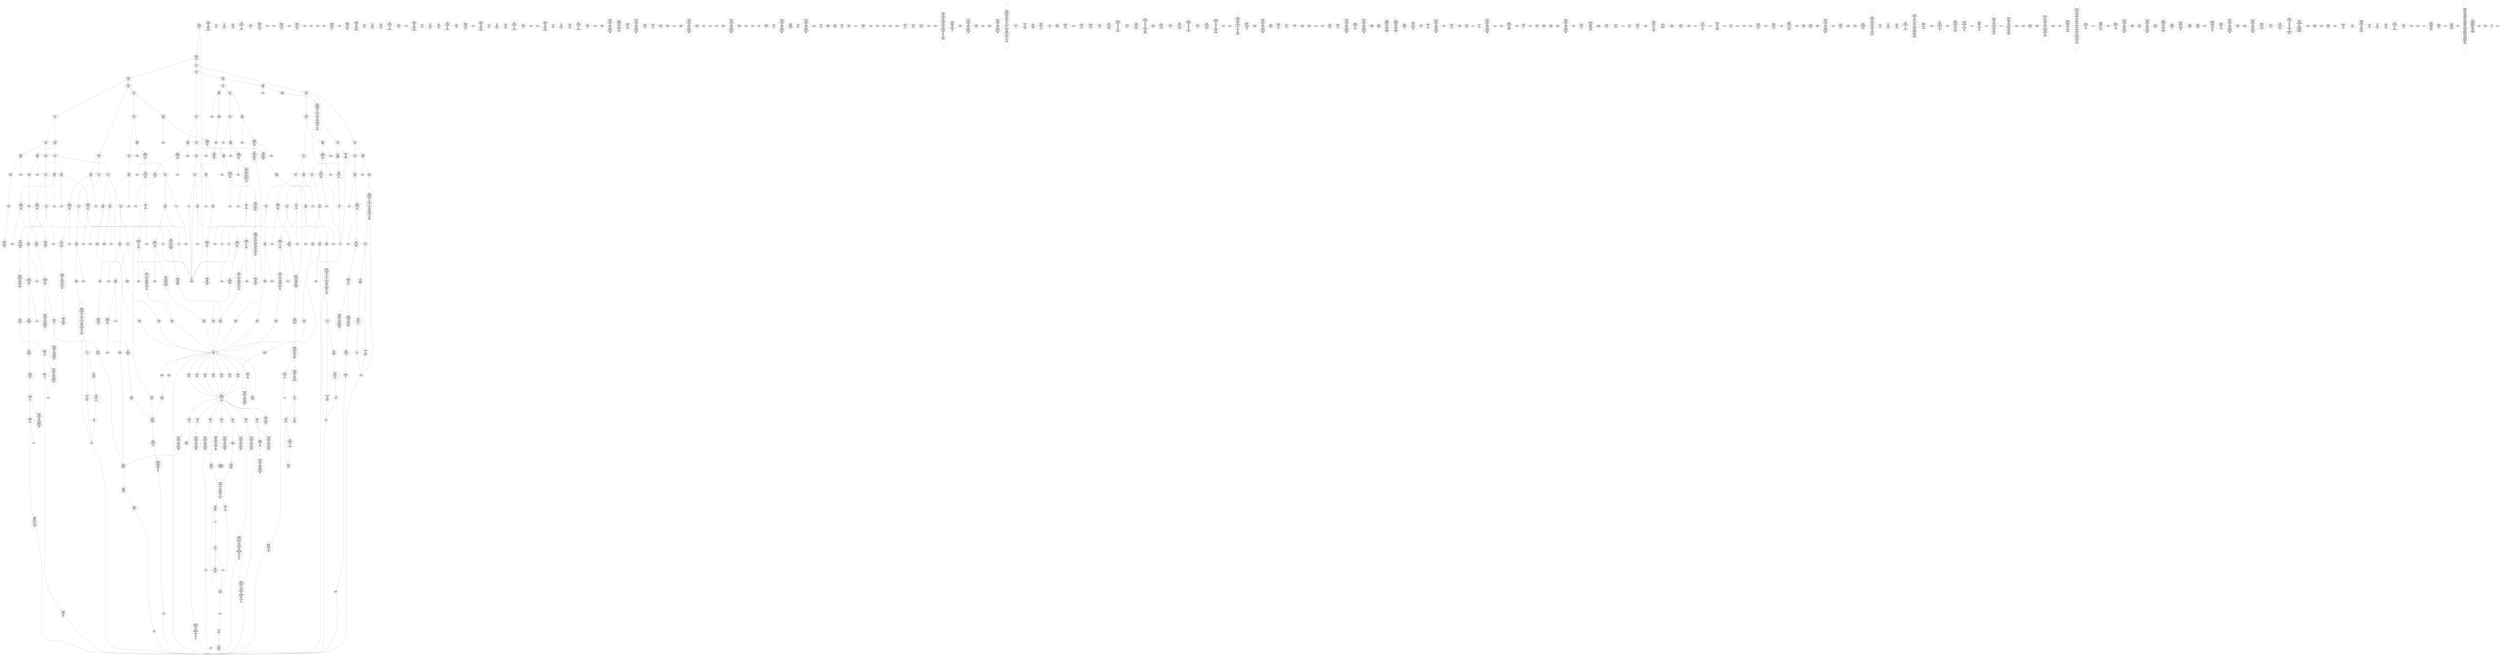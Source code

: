 /* Generated by GvGen v.1.0 (https://www.github.com/stricaud/gvgen) */

digraph G {
compound=true;
   node1 [label="[anywhere]"];
   node2 [label="# 0x0
PUSHX Data
PUSHX Data
MSTORE
PUSHX LogicData
CALLDATASIZE
LT
PUSHX Data
JUMPI
"];
   node3 [label="# 0xd
PUSHX Data
CALLDATALOAD
PUSHX Data
DIV
PUSHX LogicData
GT
PUSHX Data
JUMPI
"];
   node4 [label="# 0x3b
PUSHX LogicData
GT
PUSHX Data
JUMPI
"];
   node5 [label="# 0x46
PUSHX LogicData
GT
PUSHX Data
JUMPI
"];
   node6 [label="# 0x51
PUSHX LogicData
EQ
PUSHX Data
JUMPI
"];
   node7 [label="# 0x5c
PUSHX LogicData
EQ
PUSHX Data
JUMPI
"];
   node8 [label="# 0x67
PUSHX LogicData
EQ
PUSHX Data
JUMPI
"];
   node9 [label="# 0x72
PUSHX LogicData
EQ
PUSHX Data
JUMPI
"];
   node10 [label="# 0x7d
PUSHX Data
JUMP
"];
   node11 [label="# 0x81
JUMPDEST
PUSHX LogicData
EQ
PUSHX Data
JUMPI
"];
   node12 [label="# 0x8d
PUSHX LogicData
EQ
PUSHX Data
JUMPI
"];
   node13 [label="# 0x98
PUSHX LogicData
EQ
PUSHX Data
JUMPI
"];
   node14 [label="# 0xa3
PUSHX LogicData
EQ
PUSHX Data
JUMPI
"];
   node15 [label="# 0xae
PUSHX Data
JUMP
"];
   node16 [label="# 0xb2
JUMPDEST
PUSHX LogicData
GT
PUSHX Data
JUMPI
"];
   node17 [label="# 0xbe
PUSHX LogicData
EQ
PUSHX Data
JUMPI
"];
   node18 [label="# 0xc9
PUSHX LogicData
EQ
PUSHX Data
JUMPI
"];
   node19 [label="# 0xd4
PUSHX LogicData
EQ
PUSHX Data
JUMPI
"];
   node20 [label="# 0xdf
PUSHX LogicData
EQ
PUSHX Data
JUMPI
"];
   node21 [label="# 0xea
PUSHX Data
JUMP
"];
   node22 [label="# 0xee
JUMPDEST
PUSHX LogicData
EQ
PUSHX Data
JUMPI
"];
   node23 [label="# 0xfa
PUSHX LogicData
EQ
PUSHX Data
JUMPI
"];
   node24 [label="# 0x105
PUSHX LogicData
EQ
PUSHX Data
JUMPI
"];
   node25 [label="# 0x110
PUSHX LogicData
EQ
PUSHX Data
JUMPI
"];
   node26 [label="# 0x11b
PUSHX Data
JUMP
"];
   node27 [label="# 0x11f
JUMPDEST
PUSHX LogicData
GT
PUSHX Data
JUMPI
"];
   node28 [label="# 0x12b
PUSHX LogicData
GT
PUSHX Data
JUMPI
"];
   node29 [label="# 0x136
PUSHX LogicData
EQ
PUSHX Data
JUMPI
"];
   node30 [label="# 0x141
PUSHX LogicData
EQ
PUSHX Data
JUMPI
"];
   node31 [label="# 0x14c
PUSHX LogicData
EQ
PUSHX Data
JUMPI
"];
   node32 [label="# 0x157
PUSHX LogicData
EQ
PUSHX Data
JUMPI
"];
   node33 [label="# 0x162
PUSHX Data
JUMP
"];
   node34 [label="# 0x166
JUMPDEST
PUSHX LogicData
EQ
PUSHX Data
JUMPI
"];
   node35 [label="# 0x172
PUSHX LogicData
EQ
PUSHX Data
JUMPI
"];
   node36 [label="# 0x17d
PUSHX LogicData
EQ
PUSHX Data
JUMPI
"];
   node37 [label="# 0x188
PUSHX LogicData
EQ
PUSHX Data
JUMPI
"];
   node38 [label="# 0x193
PUSHX Data
JUMP
"];
   node39 [label="# 0x197
JUMPDEST
PUSHX LogicData
GT
PUSHX Data
JUMPI
"];
   node40 [label="# 0x1a3
PUSHX LogicData
EQ
PUSHX Data
JUMPI
"];
   node41 [label="# 0x1ae
PUSHX LogicData
EQ
PUSHX Data
JUMPI
"];
   node42 [label="# 0x1b9
PUSHX LogicData
EQ
PUSHX Data
JUMPI
"];
   node43 [label="# 0x1c4
PUSHX LogicData
EQ
PUSHX Data
JUMPI
"];
   node44 [label="# 0x1cf
PUSHX Data
JUMP
"];
   node45 [label="# 0x1d3
JUMPDEST
PUSHX LogicData
EQ
PUSHX Data
JUMPI
"];
   node46 [label="# 0x1df
PUSHX LogicData
EQ
PUSHX Data
JUMPI
"];
   node47 [label="# 0x1ea
PUSHX LogicData
EQ
PUSHX Data
JUMPI
"];
   node48 [label="# 0x1f5
PUSHX LogicData
EQ
PUSHX Data
JUMPI
"];
   node49 [label="# 0x200
JUMPDEST
PUSHX Data
REVERT
"];
   node50 [label="# 0x205
JUMPDEST
CALLVALUE
ISZERO
PUSHX Data
JUMPI
"];
   node51 [label="# 0x20d
PUSHX Data
REVERT
"];
   node52 [label="# 0x211
JUMPDEST
PUSHX Data
PUSHX ArithData
CALLDATASIZE
SUB
PUSHX LogicData
LT
ISZERO
PUSHX Data
JUMPI
"];
   node53 [label="# 0x224
PUSHX Data
REVERT
"];
   node54 [label="# 0x228
JUMPDEST
ADD
CALLDATALOAD
PUSHX BitData
NOT
AND
PUSHX ArithData
ADD
PUSHX Data
JUMP
"];
   node55 [label="# 0x25d
JUMPDEST
PUSHX MemData
MLOAD
ISZERO
ISZERO
MSTORE
PUSHX ArithData
ADD
PUSHX MemData
MLOAD
SUB
RETURN
"];
   node56 [label="# 0x275
JUMPDEST
CALLVALUE
ISZERO
PUSHX Data
JUMPI
"];
   node57 [label="# 0x27d
PUSHX Data
REVERT
"];
   node58 [label="# 0x281
JUMPDEST
PUSHX Data
PUSHX Data
JUMP
"];
   node59 [label="# 0x28a
JUMPDEST
PUSHX MemData
MLOAD
MSTORE
PUSHX ArithData
ADD
PUSHX MemData
MLOAD
SUB
RETURN
"];
   node60 [label="# 0x2a0
JUMPDEST
CALLVALUE
ISZERO
PUSHX Data
JUMPI
"];
   node61 [label="# 0x2a8
PUSHX Data
REVERT
"];
   node62 [label="# 0x2ac
JUMPDEST
PUSHX Data
PUSHX Data
JUMP
"];
   node63 [label="# 0x2b5
JUMPDEST
PUSHX MemData
MLOAD
PUSHX ArithData
ADD
SUB
MSTORE
MLOAD
MSTORE
PUSHX ArithData
ADD
MLOAD
PUSHX ArithData
ADD
PUSHX Data
"];
   node64 [label="# 0x2da
JUMPDEST
LT
ISZERO
PUSHX Data
JUMPI
"];
   node65 [label="# 0x2e3
ADD
MLOAD
ADD
MSTORE
PUSHX ArithData
ADD
PUSHX Data
JUMP
"];
   node66 [label="# 0x2f5
JUMPDEST
ADD
PUSHX BitData
AND
ISZERO
PUSHX Data
JUMPI
"];
   node67 [label="# 0x309
SUB
MLOAD
PUSHX ArithData
PUSHX ArithData
SUB
PUSHX ArithData
EXP
SUB
NOT
AND
MSTORE
PUSHX ArithData
ADD
"];
   node68 [label="# 0x322
JUMPDEST
PUSHX MemData
MLOAD
SUB
RETURN
"];
   node69 [label="# 0x330
JUMPDEST
CALLVALUE
ISZERO
PUSHX Data
JUMPI
"];
   node70 [label="# 0x338
PUSHX Data
REVERT
"];
   node71 [label="# 0x33c
JUMPDEST
PUSHX Data
PUSHX ArithData
CALLDATASIZE
SUB
PUSHX LogicData
LT
ISZERO
PUSHX Data
JUMPI
"];
   node72 [label="# 0x34f
PUSHX Data
REVERT
"];
   node73 [label="# 0x353
JUMPDEST
ADD
CALLDATALOAD
PUSHX ArithData
ADD
PUSHX Data
JUMP
"];
   node74 [label="# 0x369
JUMPDEST
PUSHX MemData
MLOAD
PUSHX BitData
AND
MSTORE
PUSHX ArithData
ADD
PUSHX MemData
MLOAD
SUB
RETURN
"];
   node75 [label="# 0x395
JUMPDEST
CALLVALUE
ISZERO
PUSHX Data
JUMPI
"];
   node76 [label="# 0x39d
PUSHX Data
REVERT
"];
   node77 [label="# 0x3a1
JUMPDEST
PUSHX Data
PUSHX ArithData
CALLDATASIZE
SUB
PUSHX LogicData
LT
ISZERO
PUSHX Data
JUMPI
"];
   node78 [label="# 0x3b4
PUSHX Data
REVERT
"];
   node79 [label="# 0x3b8
JUMPDEST
ADD
CALLDATALOAD
PUSHX BitData
AND
PUSHX ArithData
ADD
CALLDATALOAD
PUSHX ArithData
ADD
PUSHX Data
JUMP
"];
   node80 [label="# 0x3ee
JUMPDEST
STOP
"];
   node81 [label="# 0x3f0
JUMPDEST
CALLVALUE
ISZERO
PUSHX Data
JUMPI
"];
   node82 [label="# 0x3f8
PUSHX Data
REVERT
"];
   node83 [label="# 0x3fc
JUMPDEST
PUSHX Data
PUSHX ArithData
CALLDATASIZE
SUB
PUSHX LogicData
LT
ISZERO
PUSHX Data
JUMPI
"];
   node84 [label="# 0x40f
PUSHX Data
REVERT
"];
   node85 [label="# 0x413
JUMPDEST
ADD
CALLDATALOAD
PUSHX ArithData
ADD
PUSHX LogicData
GT
ISZERO
PUSHX Data
JUMPI
"];
   node86 [label="# 0x42c
PUSHX Data
REVERT
"];
   node87 [label="# 0x430
JUMPDEST
ADD
PUSHX ArithData
ADD
GT
ISZERO
PUSHX Data
JUMPI
"];
   node88 [label="# 0x43e
PUSHX Data
REVERT
"];
   node89 [label="# 0x442
JUMPDEST
CALLDATALOAD
PUSHX ArithData
ADD
PUSHX ArithData
MUL
ADD
GT
PUSHX LogicData
GT
OR
ISZERO
PUSHX Data
JUMPI
"];
   node90 [label="# 0x460
PUSHX Data
REVERT
"];
   node91 [label="# 0x464
JUMPDEST
PUSHX ArithData
ADD
PUSHX ArithData
DIV
MUL
PUSHX ArithData
ADD
PUSHX MemData
MLOAD
ADD
PUSHX Data
MSTORE
MSTORE
PUSHX ArithData
ADD
CALLDATACOPY
PUSHX Data
ADD
MSTORE
PUSHX BitData
NOT
PUSHX ArithData
ADD
AND
ADD
PUSHX Data
JUMP
"];
   node92 [label="# 0x4b6
JUMPDEST
STOP
"];
   node93 [label="# 0x4b8
JUMPDEST
CALLVALUE
ISZERO
PUSHX Data
JUMPI
"];
   node94 [label="# 0x4c0
PUSHX Data
REVERT
"];
   node95 [label="# 0x4c4
JUMPDEST
PUSHX Data
PUSHX Data
JUMP
"];
   node96 [label="# 0x4cd
JUMPDEST
PUSHX MemData
MLOAD
MSTORE
PUSHX ArithData
ADD
PUSHX MemData
MLOAD
SUB
RETURN
"];
   node97 [label="# 0x4e3
JUMPDEST
CALLVALUE
ISZERO
PUSHX Data
JUMPI
"];
   node98 [label="# 0x4eb
PUSHX Data
REVERT
"];
   node99 [label="# 0x4ef
JUMPDEST
PUSHX Data
PUSHX ArithData
CALLDATASIZE
SUB
PUSHX LogicData
LT
ISZERO
PUSHX Data
JUMPI
"];
   node100 [label="# 0x502
PUSHX Data
REVERT
"];
   node101 [label="# 0x506
JUMPDEST
ADD
CALLDATALOAD
PUSHX BitData
AND
PUSHX ArithData
ADD
CALLDATALOAD
PUSHX BitData
AND
PUSHX ArithData
ADD
CALLDATALOAD
PUSHX ArithData
ADD
PUSHX Data
JUMP
"];
   node102 [label="# 0x55c
JUMPDEST
STOP
"];
   node103 [label="# 0x55e
JUMPDEST
CALLVALUE
ISZERO
PUSHX Data
JUMPI
"];
   node104 [label="# 0x566
PUSHX Data
REVERT
"];
   node105 [label="# 0x56a
JUMPDEST
PUSHX Data
PUSHX Data
JUMP
"];
   node106 [label="# 0x573
JUMPDEST
PUSHX MemData
MLOAD
MSTORE
PUSHX ArithData
ADD
PUSHX MemData
MLOAD
SUB
RETURN
"];
   node107 [label="# 0x589
JUMPDEST
CALLVALUE
ISZERO
PUSHX Data
JUMPI
"];
   node108 [label="# 0x591
PUSHX Data
REVERT
"];
   node109 [label="# 0x595
JUMPDEST
PUSHX Data
PUSHX ArithData
CALLDATASIZE
SUB
PUSHX LogicData
LT
ISZERO
PUSHX Data
JUMPI
"];
   node110 [label="# 0x5a8
PUSHX Data
REVERT
"];
   node111 [label="# 0x5ac
JUMPDEST
ADD
CALLDATALOAD
PUSHX BitData
AND
PUSHX ArithData
ADD
CALLDATALOAD
PUSHX ArithData
ADD
PUSHX Data
JUMP
"];
   node112 [label="# 0x5e2
JUMPDEST
PUSHX MemData
MLOAD
MSTORE
PUSHX ArithData
ADD
PUSHX MemData
MLOAD
SUB
RETURN
"];
   node113 [label="# 0x5f8
JUMPDEST
CALLVALUE
ISZERO
PUSHX Data
JUMPI
"];
   node114 [label="# 0x600
PUSHX Data
REVERT
"];
   node115 [label="# 0x604
JUMPDEST
PUSHX Data
PUSHX Data
JUMP
"];
   node116 [label="# 0x60d
JUMPDEST
STOP
"];
   node117 [label="# 0x60f
JUMPDEST
CALLVALUE
ISZERO
PUSHX Data
JUMPI
"];
   node118 [label="# 0x617
PUSHX Data
REVERT
"];
   node119 [label="# 0x61b
JUMPDEST
PUSHX Data
PUSHX Data
JUMP
"];
   node120 [label="# 0x624
JUMPDEST
STOP
"];
   node121 [label="# 0x626
JUMPDEST
CALLVALUE
ISZERO
PUSHX Data
JUMPI
"];
   node122 [label="# 0x62e
PUSHX Data
REVERT
"];
   node123 [label="# 0x632
JUMPDEST
PUSHX Data
PUSHX Data
JUMP
"];
   node124 [label="# 0x63b
JUMPDEST
PUSHX MemData
MLOAD
MSTORE
PUSHX ArithData
ADD
PUSHX MemData
MLOAD
SUB
RETURN
"];
   node125 [label="# 0x651
JUMPDEST
CALLVALUE
ISZERO
PUSHX Data
JUMPI
"];
   node126 [label="# 0x659
PUSHX Data
REVERT
"];
   node127 [label="# 0x65d
JUMPDEST
PUSHX Data
PUSHX ArithData
CALLDATASIZE
SUB
PUSHX LogicData
LT
ISZERO
PUSHX Data
JUMPI
"];
   node128 [label="# 0x670
PUSHX Data
REVERT
"];
   node129 [label="# 0x674
JUMPDEST
ADD
CALLDATALOAD
PUSHX BitData
AND
PUSHX ArithData
ADD
CALLDATALOAD
PUSHX BitData
AND
PUSHX ArithData
ADD
CALLDATALOAD
PUSHX ArithData
ADD
PUSHX Data
JUMP
"];
   node130 [label="# 0x6ca
JUMPDEST
STOP
"];
   node131 [label="# 0x6cc
JUMPDEST
PUSHX Data
PUSHX ArithData
CALLDATASIZE
SUB
PUSHX LogicData
LT
ISZERO
PUSHX Data
JUMPI
"];
   node132 [label="# 0x6de
PUSHX Data
REVERT
"];
   node133 [label="# 0x6e2
JUMPDEST
ADD
CALLDATALOAD
PUSHX ArithData
ADD
PUSHX Data
JUMP
"];
   node134 [label="# 0x6f8
JUMPDEST
STOP
"];
   node135 [label="# 0x6fa
JUMPDEST
CALLVALUE
ISZERO
PUSHX Data
JUMPI
"];
   node136 [label="# 0x702
PUSHX Data
REVERT
"];
   node137 [label="# 0x706
JUMPDEST
PUSHX Data
PUSHX ArithData
CALLDATASIZE
SUB
PUSHX LogicData
LT
ISZERO
PUSHX Data
JUMPI
"];
   node138 [label="# 0x719
PUSHX Data
REVERT
"];
   node139 [label="# 0x71d
JUMPDEST
ADD
CALLDATALOAD
PUSHX ArithData
ADD
PUSHX Data
JUMP
"];
   node140 [label="# 0x733
JUMPDEST
PUSHX MemData
MLOAD
MSTORE
PUSHX ArithData
ADD
PUSHX MemData
MLOAD
SUB
RETURN
"];
   node141 [label="# 0x749
JUMPDEST
CALLVALUE
ISZERO
PUSHX Data
JUMPI
"];
   node142 [label="# 0x751
PUSHX Data
REVERT
"];
   node143 [label="# 0x755
JUMPDEST
PUSHX Data
PUSHX ArithData
CALLDATASIZE
SUB
PUSHX LogicData
LT
ISZERO
PUSHX Data
JUMPI
"];
   node144 [label="# 0x768
PUSHX Data
REVERT
"];
   node145 [label="# 0x76c
JUMPDEST
ADD
CALLDATALOAD
PUSHX ArithData
ADD
PUSHX LogicData
GT
ISZERO
PUSHX Data
JUMPI
"];
   node146 [label="# 0x785
PUSHX Data
REVERT
"];
   node147 [label="# 0x789
JUMPDEST
ADD
PUSHX ArithData
ADD
GT
ISZERO
PUSHX Data
JUMPI
"];
   node148 [label="# 0x797
PUSHX Data
REVERT
"];
   node149 [label="# 0x79b
JUMPDEST
CALLDATALOAD
PUSHX ArithData
ADD
PUSHX ArithData
MUL
ADD
GT
PUSHX LogicData
GT
OR
ISZERO
PUSHX Data
JUMPI
"];
   node150 [label="# 0x7b9
PUSHX Data
REVERT
"];
   node151 [label="# 0x7bd
JUMPDEST
PUSHX ArithData
ADD
PUSHX ArithData
DIV
MUL
PUSHX ArithData
ADD
PUSHX MemData
MLOAD
ADD
PUSHX Data
MSTORE
MSTORE
PUSHX ArithData
ADD
CALLDATACOPY
PUSHX Data
ADD
MSTORE
PUSHX BitData
NOT
PUSHX ArithData
ADD
AND
ADD
PUSHX Data
JUMP
"];
   node152 [label="# 0x80f
JUMPDEST
STOP
"];
   node153 [label="# 0x811
JUMPDEST
CALLVALUE
ISZERO
PUSHX Data
JUMPI
"];
   node154 [label="# 0x819
PUSHX Data
REVERT
"];
   node155 [label="# 0x81d
JUMPDEST
PUSHX Data
PUSHX ArithData
CALLDATASIZE
SUB
PUSHX LogicData
LT
ISZERO
PUSHX Data
JUMPI
"];
   node156 [label="# 0x830
PUSHX Data
REVERT
"];
   node157 [label="# 0x834
JUMPDEST
ADD
CALLDATALOAD
PUSHX ArithData
ADD
PUSHX Data
JUMP
"];
   node158 [label="# 0x84a
JUMPDEST
PUSHX MemData
MLOAD
PUSHX BitData
AND
MSTORE
PUSHX ArithData
ADD
PUSHX MemData
MLOAD
SUB
RETURN
"];
   node159 [label="# 0x876
JUMPDEST
CALLVALUE
ISZERO
PUSHX Data
JUMPI
"];
   node160 [label="# 0x87e
PUSHX Data
REVERT
"];
   node161 [label="# 0x882
JUMPDEST
PUSHX Data
PUSHX Data
JUMP
"];
   node162 [label="# 0x88b
JUMPDEST
PUSHX MemData
MLOAD
PUSHX ArithData
ADD
SUB
MSTORE
MLOAD
MSTORE
PUSHX ArithData
ADD
MLOAD
PUSHX ArithData
ADD
PUSHX Data
"];
   node163 [label="# 0x8b0
JUMPDEST
LT
ISZERO
PUSHX Data
JUMPI
"];
   node164 [label="# 0x8b9
ADD
MLOAD
ADD
MSTORE
PUSHX ArithData
ADD
PUSHX Data
JUMP
"];
   node165 [label="# 0x8cb
JUMPDEST
ADD
PUSHX BitData
AND
ISZERO
PUSHX Data
JUMPI
"];
   node166 [label="# 0x8df
SUB
MLOAD
PUSHX ArithData
PUSHX ArithData
SUB
PUSHX ArithData
EXP
SUB
NOT
AND
MSTORE
PUSHX ArithData
ADD
"];
   node167 [label="# 0x8f8
JUMPDEST
PUSHX MemData
MLOAD
SUB
RETURN
"];
   node168 [label="# 0x906
JUMPDEST
CALLVALUE
ISZERO
PUSHX Data
JUMPI
"];
   node169 [label="# 0x90e
PUSHX Data
REVERT
"];
   node170 [label="# 0x912
JUMPDEST
PUSHX Data
PUSHX Data
JUMP
"];
   node171 [label="# 0x91b
JUMPDEST
STOP
"];
   node172 [label="# 0x91d
JUMPDEST
CALLVALUE
ISZERO
PUSHX Data
JUMPI
"];
   node173 [label="# 0x925
PUSHX Data
REVERT
"];
   node174 [label="# 0x929
JUMPDEST
PUSHX Data
PUSHX Data
JUMP
"];
   node175 [label="# 0x932
JUMPDEST
PUSHX MemData
MLOAD
PUSHX ArithData
ADD
SUB
MSTORE
MLOAD
MSTORE
PUSHX ArithData
ADD
MLOAD
PUSHX ArithData
ADD
PUSHX Data
"];
   node176 [label="# 0x957
JUMPDEST
LT
ISZERO
PUSHX Data
JUMPI
"];
   node177 [label="# 0x960
ADD
MLOAD
ADD
MSTORE
PUSHX ArithData
ADD
PUSHX Data
JUMP
"];
   node178 [label="# 0x972
JUMPDEST
ADD
PUSHX BitData
AND
ISZERO
PUSHX Data
JUMPI
"];
   node179 [label="# 0x986
SUB
MLOAD
PUSHX ArithData
PUSHX ArithData
SUB
PUSHX ArithData
EXP
SUB
NOT
AND
MSTORE
PUSHX ArithData
ADD
"];
   node180 [label="# 0x99f
JUMPDEST
PUSHX MemData
MLOAD
SUB
RETURN
"];
   node181 [label="# 0x9ad
JUMPDEST
CALLVALUE
ISZERO
PUSHX Data
JUMPI
"];
   node182 [label="# 0x9b5
PUSHX Data
REVERT
"];
   node183 [label="# 0x9b9
JUMPDEST
PUSHX Data
PUSHX ArithData
CALLDATASIZE
SUB
PUSHX LogicData
LT
ISZERO
PUSHX Data
JUMPI
"];
   node184 [label="# 0x9cc
PUSHX Data
REVERT
"];
   node185 [label="# 0x9d0
JUMPDEST
ADD
CALLDATALOAD
PUSHX BitData
AND
PUSHX ArithData
ADD
PUSHX Data
JUMP
"];
   node186 [label="# 0x9fc
JUMPDEST
PUSHX MemData
MLOAD
MSTORE
PUSHX ArithData
ADD
PUSHX MemData
MLOAD
SUB
RETURN
"];
   node187 [label="# 0xa12
JUMPDEST
CALLVALUE
ISZERO
PUSHX Data
JUMPI
"];
   node188 [label="# 0xa1a
PUSHX Data
REVERT
"];
   node189 [label="# 0xa1e
JUMPDEST
PUSHX Data
PUSHX Data
JUMP
"];
   node190 [label="# 0xa27
JUMPDEST
STOP
"];
   node191 [label="# 0xa29
JUMPDEST
CALLVALUE
ISZERO
PUSHX Data
JUMPI
"];
   node192 [label="# 0xa31
PUSHX Data
REVERT
"];
   node193 [label="# 0xa35
JUMPDEST
PUSHX Data
PUSHX Data
JUMP
"];
   node194 [label="# 0xa3e
JUMPDEST
PUSHX MemData
MLOAD
PUSHX BitData
AND
MSTORE
PUSHX ArithData
ADD
PUSHX MemData
MLOAD
SUB
RETURN
"];
   node195 [label="# 0xa6a
JUMPDEST
CALLVALUE
ISZERO
PUSHX Data
JUMPI
"];
   node196 [label="# 0xa72
PUSHX Data
REVERT
"];
   node197 [label="# 0xa76
JUMPDEST
PUSHX Data
PUSHX Data
JUMP
"];
   node198 [label="# 0xa7f
JUMPDEST
PUSHX MemData
MLOAD
PUSHX ArithData
ADD
SUB
MSTORE
MLOAD
MSTORE
PUSHX ArithData
ADD
MLOAD
PUSHX ArithData
ADD
PUSHX Data
"];
   node199 [label="# 0xaa4
JUMPDEST
LT
ISZERO
PUSHX Data
JUMPI
"];
   node200 [label="# 0xaad
ADD
MLOAD
ADD
MSTORE
PUSHX ArithData
ADD
PUSHX Data
JUMP
"];
   node201 [label="# 0xabf
JUMPDEST
ADD
PUSHX BitData
AND
ISZERO
PUSHX Data
JUMPI
"];
   node202 [label="# 0xad3
SUB
MLOAD
PUSHX ArithData
PUSHX ArithData
SUB
PUSHX ArithData
EXP
SUB
NOT
AND
MSTORE
PUSHX ArithData
ADD
"];
   node203 [label="# 0xaec
JUMPDEST
PUSHX MemData
MLOAD
SUB
RETURN
"];
   node204 [label="# 0xafa
JUMPDEST
CALLVALUE
ISZERO
PUSHX Data
JUMPI
"];
   node205 [label="# 0xb02
PUSHX Data
REVERT
"];
   node206 [label="# 0xb06
JUMPDEST
PUSHX Data
PUSHX Data
JUMP
"];
   node207 [label="# 0xb0f
JUMPDEST
PUSHX MemData
MLOAD
MSTORE
PUSHX ArithData
ADD
PUSHX MemData
MLOAD
SUB
RETURN
"];
   node208 [label="# 0xb25
JUMPDEST
CALLVALUE
ISZERO
PUSHX Data
JUMPI
"];
   node209 [label="# 0xb2d
PUSHX Data
REVERT
"];
   node210 [label="# 0xb31
JUMPDEST
PUSHX Data
PUSHX ArithData
CALLDATASIZE
SUB
PUSHX LogicData
LT
ISZERO
PUSHX Data
JUMPI
"];
   node211 [label="# 0xb44
PUSHX Data
REVERT
"];
   node212 [label="# 0xb48
JUMPDEST
ADD
CALLDATALOAD
PUSHX BitData
AND
PUSHX ArithData
ADD
CALLDATALOAD
ISZERO
ISZERO
PUSHX ArithData
ADD
PUSHX Data
JUMP
"];
   node213 [label="# 0xb80
JUMPDEST
STOP
"];
   node214 [label="# 0xb82
JUMPDEST
CALLVALUE
ISZERO
PUSHX Data
JUMPI
"];
   node215 [label="# 0xb8a
PUSHX Data
REVERT
"];
   node216 [label="# 0xb8e
JUMPDEST
PUSHX Data
PUSHX ArithData
CALLDATASIZE
SUB
PUSHX LogicData
LT
ISZERO
PUSHX Data
JUMPI
"];
   node217 [label="# 0xba1
PUSHX Data
REVERT
"];
   node218 [label="# 0xba5
JUMPDEST
ADD
CALLDATALOAD
PUSHX BitData
AND
PUSHX ArithData
ADD
CALLDATALOAD
PUSHX BitData
AND
PUSHX ArithData
ADD
CALLDATALOAD
PUSHX ArithData
ADD
CALLDATALOAD
PUSHX ArithData
ADD
PUSHX LogicData
GT
ISZERO
PUSHX Data
JUMPI
"];
   node219 [label="# 0xc08
PUSHX Data
REVERT
"];
   node220 [label="# 0xc0c
JUMPDEST
ADD
PUSHX ArithData
ADD
GT
ISZERO
PUSHX Data
JUMPI
"];
   node221 [label="# 0xc1a
PUSHX Data
REVERT
"];
   node222 [label="# 0xc1e
JUMPDEST
CALLDATALOAD
PUSHX ArithData
ADD
PUSHX ArithData
MUL
ADD
GT
PUSHX LogicData
GT
OR
ISZERO
PUSHX Data
JUMPI
"];
   node223 [label="# 0xc3c
PUSHX Data
REVERT
"];
   node224 [label="# 0xc40
JUMPDEST
PUSHX ArithData
ADD
PUSHX ArithData
DIV
MUL
PUSHX ArithData
ADD
PUSHX MemData
MLOAD
ADD
PUSHX Data
MSTORE
MSTORE
PUSHX ArithData
ADD
CALLDATACOPY
PUSHX Data
ADD
MSTORE
PUSHX BitData
NOT
PUSHX ArithData
ADD
AND
ADD
PUSHX Data
JUMP
"];
   node225 [label="# 0xc92
JUMPDEST
STOP
"];
   node226 [label="# 0xc94
JUMPDEST
CALLVALUE
ISZERO
PUSHX Data
JUMPI
"];
   node227 [label="# 0xc9c
PUSHX Data
REVERT
"];
   node228 [label="# 0xca0
JUMPDEST
PUSHX Data
PUSHX ArithData
CALLDATASIZE
SUB
PUSHX LogicData
LT
ISZERO
PUSHX Data
JUMPI
"];
   node229 [label="# 0xcb3
PUSHX Data
REVERT
"];
   node230 [label="# 0xcb7
JUMPDEST
ADD
CALLDATALOAD
PUSHX ArithData
ADD
PUSHX Data
JUMP
"];
   node231 [label="# 0xccd
JUMPDEST
PUSHX MemData
MLOAD
PUSHX ArithData
ADD
SUB
MSTORE
MLOAD
MSTORE
PUSHX ArithData
ADD
MLOAD
PUSHX ArithData
ADD
PUSHX Data
"];
   node232 [label="# 0xcf2
JUMPDEST
LT
ISZERO
PUSHX Data
JUMPI
"];
   node233 [label="# 0xcfb
ADD
MLOAD
ADD
MSTORE
PUSHX ArithData
ADD
PUSHX Data
JUMP
"];
   node234 [label="# 0xd0d
JUMPDEST
ADD
PUSHX BitData
AND
ISZERO
PUSHX Data
JUMPI
"];
   node235 [label="# 0xd21
SUB
MLOAD
PUSHX ArithData
PUSHX ArithData
SUB
PUSHX ArithData
EXP
SUB
NOT
AND
MSTORE
PUSHX ArithData
ADD
"];
   node236 [label="# 0xd3a
JUMPDEST
PUSHX MemData
MLOAD
SUB
RETURN
"];
   node237 [label="# 0xd48
JUMPDEST
CALLVALUE
ISZERO
PUSHX Data
JUMPI
"];
   node238 [label="# 0xd50
PUSHX Data
REVERT
"];
   node239 [label="# 0xd54
JUMPDEST
PUSHX Data
PUSHX ArithData
CALLDATASIZE
SUB
PUSHX LogicData
LT
ISZERO
PUSHX Data
JUMPI
"];
   node240 [label="# 0xd67
PUSHX Data
REVERT
"];
   node241 [label="# 0xd6b
JUMPDEST
ADD
CALLDATALOAD
PUSHX BitData
AND
PUSHX ArithData
ADD
CALLDATALOAD
PUSHX BitData
AND
PUSHX ArithData
ADD
PUSHX Data
JUMP
"];
   node242 [label="# 0xdb7
JUMPDEST
PUSHX MemData
MLOAD
ISZERO
ISZERO
MSTORE
PUSHX ArithData
ADD
PUSHX MemData
MLOAD
SUB
RETURN
"];
   node243 [label="# 0xdcf
JUMPDEST
CALLVALUE
ISZERO
PUSHX Data
JUMPI
"];
   node244 [label="# 0xdd7
PUSHX Data
REVERT
"];
   node245 [label="# 0xddb
JUMPDEST
PUSHX Data
PUSHX Data
JUMP
"];
   node246 [label="# 0xde4
JUMPDEST
PUSHX MemData
MLOAD
ISZERO
ISZERO
MSTORE
PUSHX ArithData
ADD
PUSHX MemData
MLOAD
SUB
RETURN
"];
   node247 [label="# 0xdfc
JUMPDEST
CALLVALUE
ISZERO
PUSHX Data
JUMPI
"];
   node248 [label="# 0xe04
PUSHX Data
REVERT
"];
   node249 [label="# 0xe08
JUMPDEST
PUSHX Data
PUSHX ArithData
CALLDATASIZE
SUB
PUSHX LogicData
LT
ISZERO
PUSHX Data
JUMPI
"];
   node250 [label="# 0xe1b
PUSHX Data
REVERT
"];
   node251 [label="# 0xe1f
JUMPDEST
ADD
CALLDATALOAD
PUSHX BitData
AND
PUSHX ArithData
ADD
PUSHX Data
JUMP
"];
   node252 [label="# 0xe4b
JUMPDEST
STOP
"];
   node253 [label="# 0xe4d
JUMPDEST
PUSHX Data
PUSHX ArithData
PUSHX BitData
NOT
AND
PUSHX BitData
NOT
AND
MSTORE
PUSHX ArithData
ADD
MSTORE
PUSHX ArithData
ADD
PUSHX Data
SHA3
PUSHX ArithData
SLOAD
PUSHX ArithData
EXP
DIV
PUSHX BitData
AND
JUMP
"];
   node254 [label="# 0xeb4
JUMPDEST
PUSHX Data
JUMP
"];
   node255 [label="# 0xeb9
JUMPDEST
PUSHX Data
PUSHX StorData
SLOAD
PUSHX ArithData
PUSHX BitData
AND
ISZERO
PUSHX ArithData
MUL
SUB
AND
PUSHX Data
DIV
PUSHX ArithData
ADD
PUSHX ArithData
DIV
MUL
PUSHX ArithData
ADD
PUSHX MemData
MLOAD
ADD
PUSHX Data
MSTORE
MSTORE
PUSHX ArithData
ADD
SLOAD
PUSHX ArithData
PUSHX BitData
AND
ISZERO
PUSHX ArithData
MUL
SUB
AND
PUSHX Data
DIV
ISZERO
PUSHX Data
JUMPI
"];
   node256 [label="# 0xf0b
PUSHX LogicData
LT
PUSHX Data
JUMPI
"];
   node257 [label="# 0xf13
PUSHX ArithData
SLOAD
DIV
MUL
MSTORE
PUSHX ArithData
ADD
PUSHX Data
JUMP
"];
   node258 [label="# 0xf26
JUMPDEST
ADD
PUSHX Data
MSTORE
PUSHX Data
PUSHX Data
SHA3
"];
   node259 [label="# 0xf34
JUMPDEST
SLOAD
MSTORE
PUSHX ArithData
ADD
PUSHX ArithData
ADD
GT
PUSHX Data
JUMPI
"];
   node260 [label="# 0xf48
SUB
PUSHX BitData
AND
ADD
"];
   node261 [label="# 0xf51
JUMPDEST
JUMP
"];
   node262 [label="# 0xf5b
JUMPDEST
PUSHX Data
PUSHX Data
PUSHX Data
JUMP
"];
   node263 [label="# 0xf66
JUMPDEST
PUSHX Data
JUMPI
"];
   node264 [label="# 0xf6b
PUSHX MemData
MLOAD
PUSHX Data
MSTORE
PUSHX ArithData
ADD
PUSHX ArithData
ADD
SUB
MSTORE
PUSHX Data
MSTORE
PUSHX ArithData
ADD
PUSHX Data
PUSHX Data
CODECOPY
PUSHX ArithData
ADD
PUSHX MemData
MLOAD
SUB
REVERT
"];
   node265 [label="# 0xfbb
JUMPDEST
PUSHX Data
PUSHX ArithData
MSTORE
PUSHX ArithData
ADD
MSTORE
PUSHX ArithData
ADD
PUSHX Data
SHA3
PUSHX ArithData
SLOAD
PUSHX ArithData
EXP
DIV
PUSHX BitData
AND
JUMP
"];
   node266 [label="# 0xff6
JUMPDEST
PUSHX Data
PUSHX Data
PUSHX Data
JUMP
"];
   node267 [label="# 0x1001
JUMPDEST
PUSHX BitData
AND
PUSHX BitData
AND
EQ
ISZERO
PUSHX Data
JUMPI
"];
   node268 [label="# 0x1038
PUSHX MemData
MLOAD
PUSHX Data
MSTORE
PUSHX ArithData
ADD
PUSHX ArithData
ADD
SUB
MSTORE
PUSHX Data
MSTORE
PUSHX ArithData
ADD
PUSHX Data
PUSHX Data
CODECOPY
PUSHX ArithData
ADD
PUSHX MemData
MLOAD
SUB
REVERT
"];
   node269 [label="# 0x1088
JUMPDEST
PUSHX BitData
AND
PUSHX Data
PUSHX Data
JUMP
"];
   node270 [label="# 0x10a7
JUMPDEST
PUSHX BitData
AND
EQ
PUSHX Data
JUMPI
"];
   node271 [label="# 0x10c4
PUSHX Data
PUSHX Data
PUSHX Data
JUMP
"];
   node272 [label="# 0x10d0
JUMPDEST
PUSHX Data
JUMP
"];
   node273 [label="# 0x10d5
JUMPDEST
"];
   node274 [label="# 0x10d6
JUMPDEST
PUSHX Data
JUMPI
"];
   node275 [label="# 0x10db
PUSHX MemData
MLOAD
PUSHX Data
MSTORE
PUSHX ArithData
ADD
PUSHX ArithData
ADD
SUB
MSTORE
PUSHX Data
MSTORE
PUSHX ArithData
ADD
PUSHX Data
PUSHX Data
CODECOPY
PUSHX ArithData
ADD
PUSHX MemData
MLOAD
SUB
REVERT
"];
   node276 [label="# 0x112b
JUMPDEST
PUSHX Data
PUSHX Data
JUMP
"];
   node277 [label="# 0x1135
JUMPDEST
JUMP
"];
   node278 [label="# 0x113a
JUMPDEST
PUSHX Data
PUSHX Data
JUMP
"];
   node279 [label="# 0x1142
JUMPDEST
PUSHX BitData
AND
PUSHX Data
PUSHX Data
JUMP
"];
   node280 [label="# 0x1160
JUMPDEST
PUSHX BitData
AND
EQ
PUSHX Data
JUMPI
"];
   node281 [label="# 0x117c
PUSHX MemData
MLOAD
PUSHX Data
MSTORE
PUSHX ArithData
ADD
PUSHX ArithData
ADD
SUB
MSTORE
PUSHX Data
MSTORE
PUSHX ArithData
ADD
PUSHX Data
MSTORE
PUSHX ArithData
ADD
PUSHX MemData
MLOAD
SUB
REVERT
"];
   node282 [label="# 0x11e9
JUMPDEST
PUSHX Data
MLOAD
PUSHX ArithData
ADD
PUSHX Data
PUSHX Data
JUMP
"];
   node283 [label="# 0x11ff
JUMPDEST
JUMP
"];
   node284 [label="# 0x1203
JUMPDEST
PUSHX Data
PUSHX Data
PUSHX Data
PUSHX Data
JUMP
"];
   node285 [label="# 0x120f
JUMPDEST
JUMP
"];
   node286 [label="# 0x1214
JUMPDEST
PUSHX Data
PUSHX Data
PUSHX Data
JUMP
"];
   node287 [label="# 0x121f
JUMPDEST
PUSHX Data
JUMP
"];
   node288 [label="# 0x1225
JUMPDEST
PUSHX Data
JUMPI
"];
   node289 [label="# 0x122a
PUSHX MemData
MLOAD
PUSHX Data
MSTORE
PUSHX ArithData
ADD
PUSHX ArithData
ADD
SUB
MSTORE
PUSHX Data
MSTORE
PUSHX ArithData
ADD
PUSHX Data
PUSHX Data
CODECOPY
PUSHX ArithData
ADD
PUSHX MemData
MLOAD
SUB
REVERT
"];
   node290 [label="# 0x127a
JUMPDEST
PUSHX Data
PUSHX Data
JUMP
"];
   node291 [label="# 0x1285
JUMPDEST
JUMP
"];
   node292 [label="# 0x128a
JUMPDEST
PUSHX Data
JUMP
"];
   node293 [label="# 0x1290
JUMPDEST
PUSHX Data
PUSHX Data
PUSHX Data
PUSHX ArithData
PUSHX BitData
AND
PUSHX BitData
AND
MSTORE
PUSHX ArithData
ADD
MSTORE
PUSHX ArithData
ADD
PUSHX Data
SHA3
PUSHX BitData
PUSHX BitData
AND
JUMP
"];
   node294 [label="# 0x12e3
JUMPDEST
JUMP
"];
   node295 [label="# 0x12eb
JUMPDEST
PUSHX Data
PUSHX Data
JUMP
"];
   node296 [label="# 0x12f3
JUMPDEST
PUSHX BitData
AND
PUSHX Data
PUSHX Data
JUMP
"];
   node297 [label="# 0x1311
JUMPDEST
PUSHX BitData
AND
EQ
PUSHX Data
JUMPI
"];
   node298 [label="# 0x132d
PUSHX MemData
MLOAD
PUSHX Data
MSTORE
PUSHX ArithData
ADD
PUSHX ArithData
ADD
SUB
MSTORE
PUSHX Data
MSTORE
PUSHX ArithData
ADD
PUSHX Data
MSTORE
PUSHX ArithData
ADD
PUSHX MemData
MLOAD
SUB
REVERT
"];
   node299 [label="# 0x139a
JUMPDEST
PUSHX StorData
PUSHX ArithData
SLOAD
PUSHX ArithData
EXP
DIV
PUSHX BitData
AND
ISZERO
PUSHX StorData
PUSHX ArithData
PUSHX ArithData
EXP
SLOAD
PUSHX ArithData
MUL
NOT
AND
ISZERO
ISZERO
MUL
OR
SSTORE
JUMP
"];
   node300 [label="# 0x13c6
JUMPDEST
PUSHX Data
PUSHX Data
JUMP
"];
   node301 [label="# 0x13ce
JUMPDEST
PUSHX BitData
AND
PUSHX Data
PUSHX Data
JUMP
"];
   node302 [label="# 0x13ec
JUMPDEST
PUSHX BitData
AND
EQ
PUSHX Data
JUMPI
"];
   node303 [label="# 0x1408
PUSHX MemData
MLOAD
PUSHX Data
MSTORE
PUSHX ArithData
ADD
PUSHX ArithData
ADD
SUB
MSTORE
PUSHX Data
MSTORE
PUSHX ArithData
ADD
PUSHX Data
MSTORE
PUSHX ArithData
ADD
PUSHX MemData
MLOAD
SUB
REVERT
"];
   node304 [label="# 0x1475
JUMPDEST
PUSHX Data
ADDRESS
PUSHX BitData
AND
BALANCE
CALLER
PUSHX BitData
AND
PUSHX ArithData
ISZERO
MUL
PUSHX MemData
MLOAD
PUSHX Data
PUSHX MemData
MLOAD
SUB
CALL
ISZERO
ISZERO
PUSHX Data
JUMPI
"];
   node305 [label="# 0x14ce
RETURNDATASIZE
PUSHX Data
RETURNDATACOPY
RETURNDATASIZE
PUSHX Data
REVERT
"];
   node306 [label="# 0x14d7
JUMPDEST
JUMP
"];
   node307 [label="# 0x14db
JUMPDEST
PUSHX Data
JUMP
"];
   node308 [label="# 0x14e7
JUMPDEST
PUSHX Data
PUSHX MemData
MLOAD
PUSHX ArithData
ADD
PUSHX Data
MSTORE
PUSHX Data
MSTORE
PUSHX Data
JUMP
"];
   node309 [label="# 0x1502
JUMPDEST
JUMP
"];
   node310 [label="# 0x1507
JUMPDEST
PUSHX StorData
PUSHX ArithData
SLOAD
PUSHX ArithData
EXP
DIV
PUSHX BitData
AND
PUSHX Data
JUMPI
"];
   node311 [label="# 0x151c
PUSHX MemData
MLOAD
PUSHX Data
MSTORE
PUSHX ArithData
ADD
PUSHX ArithData
ADD
SUB
MSTORE
PUSHX Data
MSTORE
PUSHX ArithData
ADD
PUSHX Data
PUSHX Data
CODECOPY
PUSHX ArithData
ADD
PUSHX MemData
MLOAD
SUB
REVERT
"];
   node312 [label="# 0x156c
JUMPDEST
PUSHX LogicData
GT
ISZERO
PUSHX Data
JUMPI
"];
   node313 [label="# 0x1576
PUSHX MemData
MLOAD
PUSHX Data
MSTORE
PUSHX ArithData
ADD
PUSHX ArithData
ADD
SUB
MSTORE
PUSHX Data
MSTORE
PUSHX ArithData
ADD
PUSHX Data
PUSHX Data
CODECOPY
PUSHX ArithData
ADD
PUSHX MemData
MLOAD
SUB
REVERT
"];
   node314 [label="# 0x15c6
JUMPDEST
PUSHX Data
PUSHX Data
PUSHX Data
PUSHX Data
JUMP
"];
   node315 [label="# 0x15d5
JUMPDEST
PUSHX BitData
PUSHX BitData
AND
JUMP
"];
   node316 [label="# 0x15e3
JUMPDEST
GT
ISZERO
PUSHX Data
JUMPI
"];
   node317 [label="# 0x15ea
PUSHX MemData
MLOAD
PUSHX Data
MSTORE
PUSHX ArithData
ADD
PUSHX ArithData
ADD
SUB
MSTORE
PUSHX Data
MSTORE
PUSHX ArithData
ADD
PUSHX Data
PUSHX Data
CODECOPY
PUSHX ArithData
ADD
PUSHX MemData
MLOAD
SUB
REVERT
"];
   node318 [label="# 0x163a
JUMPDEST
CALLVALUE
PUSHX Data
PUSHX Data
PUSHX BitData
PUSHX BitData
AND
JUMP
"];
   node319 [label="# 0x1656
JUMPDEST
GT
ISZERO
PUSHX Data
JUMPI
"];
   node320 [label="# 0x165d
PUSHX MemData
MLOAD
PUSHX Data
MSTORE
PUSHX ArithData
ADD
PUSHX ArithData
ADD
SUB
MSTORE
PUSHX Data
MSTORE
PUSHX ArithData
ADD
PUSHX Data
PUSHX Data
CODECOPY
PUSHX ArithData
ADD
PUSHX MemData
MLOAD
SUB
REVERT
"];
   node321 [label="# 0x16ad
JUMPDEST
PUSHX Data
"];
   node322 [label="# 0x16b0
JUMPDEST
LT
ISZERO
PUSHX Data
JUMPI
"];
   node323 [label="# 0x16b9
PUSHX Data
PUSHX Data
PUSHX Data
JUMP
"];
   node324 [label="# 0x16c2
JUMPDEST
PUSHX Data
PUSHX Data
PUSHX Data
JUMP
"];
   node325 [label="# 0x16cf
JUMPDEST
LT
ISZERO
PUSHX Data
JUMPI
"];
   node326 [label="# 0x16d6
PUSHX Data
CALLER
PUSHX Data
JUMP
"];
   node327 [label="# 0x16df
JUMPDEST
"];
   node328 [label="# 0x16e0
JUMPDEST
PUSHX ArithData
ADD
PUSHX Data
JUMP
"];
   node329 [label="# 0x16ee
JUMPDEST
JUMP
"];
   node330 [label="# 0x16f2
JUMPDEST
PUSHX Data
PUSHX Data
PUSHX Data
PUSHX BitData
PUSHX BitData
AND
JUMP
"];
   node331 [label="# 0x1709
JUMPDEST
JUMP
"];
   node332 [label="# 0x1715
JUMPDEST
PUSHX Data
PUSHX Data
JUMP
"];
   node333 [label="# 0x171d
JUMPDEST
PUSHX BitData
AND
PUSHX Data
PUSHX Data
JUMP
"];
   node334 [label="# 0x173b
JUMPDEST
PUSHX BitData
AND
EQ
PUSHX Data
JUMPI
"];
   node335 [label="# 0x1757
PUSHX MemData
MLOAD
PUSHX Data
MSTORE
PUSHX ArithData
ADD
PUSHX ArithData
ADD
SUB
MSTORE
PUSHX Data
MSTORE
PUSHX ArithData
ADD
PUSHX Data
MSTORE
PUSHX ArithData
ADD
PUSHX MemData
MLOAD
SUB
REVERT
"];
   node336 [label="# 0x17c4
JUMPDEST
PUSHX Data
PUSHX Data
JUMP
"];
   node337 [label="# 0x17cd
JUMPDEST
JUMP
"];
   node338 [label="# 0x17d0
JUMPDEST
PUSHX Data
PUSHX Data
PUSHX MemData
MLOAD
PUSHX ArithData
ADD
PUSHX Data
MSTORE
PUSHX Data
MSTORE
PUSHX ArithData
ADD
PUSHX Data
PUSHX Data
CODECOPY
PUSHX Data
PUSHX BitData
PUSHX BitData
AND
JUMP
"];
   node339 [label="# 0x1800
JUMPDEST
JUMP
"];
   node340 [label="# 0x1807
JUMPDEST
PUSHX StorData
SLOAD
PUSHX ArithData
PUSHX BitData
AND
ISZERO
PUSHX ArithData
MUL
SUB
AND
PUSHX Data
DIV
PUSHX ArithData
ADD
PUSHX ArithData
DIV
MUL
PUSHX ArithData
ADD
PUSHX MemData
MLOAD
ADD
PUSHX Data
MSTORE
MSTORE
PUSHX ArithData
ADD
SLOAD
PUSHX ArithData
PUSHX BitData
AND
ISZERO
PUSHX ArithData
MUL
SUB
AND
PUSHX Data
DIV
ISZERO
PUSHX Data
JUMPI
"];
   node341 [label="# 0x1857
PUSHX LogicData
LT
PUSHX Data
JUMPI
"];
   node342 [label="# 0x185f
PUSHX ArithData
SLOAD
DIV
MUL
MSTORE
PUSHX ArithData
ADD
PUSHX Data
JUMP
"];
   node343 [label="# 0x1872
JUMPDEST
ADD
PUSHX Data
MSTORE
PUSHX Data
PUSHX Data
SHA3
"];
   node344 [label="# 0x1880
JUMPDEST
SLOAD
MSTORE
PUSHX ArithData
ADD
PUSHX ArithData
ADD
GT
PUSHX Data
JUMPI
"];
   node345 [label="# 0x1894
SUB
PUSHX BitData
AND
ADD
"];
   node346 [label="# 0x189d
JUMPDEST
JUMP
"];
   node347 [label="# 0x18a5
JUMPDEST
PUSHX Data
PUSHX Data
JUMP
"];
   node348 [label="# 0x18ad
JUMPDEST
PUSHX BitData
AND
PUSHX Data
PUSHX Data
JUMP
"];
   node349 [label="# 0x18cb
JUMPDEST
PUSHX BitData
AND
EQ
PUSHX Data
JUMPI
"];
   node350 [label="# 0x18e7
PUSHX MemData
MLOAD
PUSHX Data
MSTORE
PUSHX ArithData
ADD
PUSHX ArithData
ADD
SUB
MSTORE
PUSHX Data
MSTORE
PUSHX ArithData
ADD
PUSHX Data
MSTORE
PUSHX ArithData
ADD
PUSHX MemData
MLOAD
SUB
REVERT
"];
   node351 [label="# 0x1954
JUMPDEST
PUSHX Data
PUSHX Data
PUSHX Data
JUMP
"];
   node352 [label="# 0x195e
JUMPDEST
PUSHX Data
"];
   node353 [label="# 0x1963
JUMPDEST
PUSHX LogicData
LT
ISZERO
PUSHX Data
JUMPI
"];
   node354 [label="# 0x196d
PUSHX Data
CALLER
ADD
PUSHX Data
JUMP
"];
   node355 [label="# 0x1978
JUMPDEST
PUSHX ArithData
ADD
PUSHX Data
JUMP
"];
   node356 [label="# 0x1985
JUMPDEST
JUMP
"];
   node357 [label="# 0x1989
JUMPDEST
PUSHX Data
PUSHX StorData
SLOAD
PUSHX ArithData
PUSHX BitData
AND
ISZERO
PUSHX ArithData
MUL
SUB
AND
PUSHX Data
DIV
PUSHX ArithData
ADD
PUSHX ArithData
DIV
MUL
PUSHX ArithData
ADD
PUSHX MemData
MLOAD
ADD
PUSHX Data
MSTORE
MSTORE
PUSHX ArithData
ADD
SLOAD
PUSHX ArithData
PUSHX BitData
AND
ISZERO
PUSHX ArithData
MUL
SUB
AND
PUSHX Data
DIV
ISZERO
PUSHX Data
JUMPI
"];
   node358 [label="# 0x19db
PUSHX LogicData
LT
PUSHX Data
JUMPI
"];
   node359 [label="# 0x19e3
PUSHX ArithData
SLOAD
DIV
MUL
MSTORE
PUSHX ArithData
ADD
PUSHX Data
JUMP
"];
   node360 [label="# 0x19f6
JUMPDEST
ADD
PUSHX Data
MSTORE
PUSHX Data
PUSHX Data
SHA3
"];
   node361 [label="# 0x1a04
JUMPDEST
SLOAD
MSTORE
PUSHX ArithData
ADD
PUSHX ArithData
ADD
GT
PUSHX Data
JUMPI
"];
   node362 [label="# 0x1a18
SUB
PUSHX BitData
AND
ADD
"];
   node363 [label="# 0x1a21
JUMPDEST
JUMP
"];
   node364 [label="# 0x1a2b
JUMPDEST
PUSHX BitData
PUSHX BitData
AND
PUSHX BitData
AND
EQ
ISZERO
PUSHX Data
JUMPI
"];
   node365 [label="# 0x1a62
PUSHX MemData
MLOAD
PUSHX Data
MSTORE
PUSHX ArithData
ADD
PUSHX ArithData
ADD
SUB
MSTORE
PUSHX Data
MSTORE
PUSHX ArithData
ADD
PUSHX Data
PUSHX Data
CODECOPY
PUSHX ArithData
ADD
PUSHX MemData
MLOAD
SUB
REVERT
"];
   node366 [label="# 0x1ab2
JUMPDEST
PUSHX Data
PUSHX Data
PUSHX ArithData
PUSHX BitData
AND
PUSHX BitData
AND
MSTORE
PUSHX ArithData
ADD
MSTORE
PUSHX ArithData
ADD
PUSHX Data
SHA3
PUSHX Data
JUMP
"];
   node367 [label="# 0x1af9
JUMPDEST
JUMP
"];
   node368 [label="# 0x1b00
JUMPDEST
PUSHX Data
PUSHX Data
JUMP
"];
   node369 [label="# 0x1b08
JUMPDEST
PUSHX BitData
AND
PUSHX Data
PUSHX Data
JUMP
"];
   node370 [label="# 0x1b26
JUMPDEST
PUSHX BitData
AND
EQ
PUSHX Data
JUMPI
"];
   node371 [label="# 0x1b42
PUSHX MemData
MLOAD
PUSHX Data
MSTORE
PUSHX ArithData
ADD
PUSHX ArithData
ADD
SUB
MSTORE
PUSHX Data
MSTORE
PUSHX ArithData
ADD
PUSHX Data
MSTORE
PUSHX ArithData
ADD
PUSHX MemData
MLOAD
SUB
REVERT
"];
   node372 [label="# 0x1baf
JUMPDEST
PUSHX BitData
PUSHX BitData
AND
PUSHX StorData
PUSHX ArithData
SLOAD
PUSHX ArithData
EXP
DIV
PUSHX BitData
AND
PUSHX BitData
AND
PUSHX Data
PUSHX MemData
MLOAD
PUSHX MemData
MLOAD
SUB
LOGX
PUSHX BitData
PUSHX StorData
PUSHX ArithData
PUSHX ArithData
EXP
SLOAD
PUSHX ArithData
MUL
NOT
AND
PUSHX BitData
AND
MUL
OR
SSTORE
JUMP
"];
   node373 [label="# 0x1c70
JUMPDEST
PUSHX Data
PUSHX StorData
PUSHX ArithData
SLOAD
PUSHX ArithData
EXP
DIV
PUSHX BitData
AND
JUMP
"];
   node374 [label="# 0x1c9a
JUMPDEST
PUSHX Data
PUSHX StorData
SLOAD
PUSHX ArithData
PUSHX BitData
AND
ISZERO
PUSHX ArithData
MUL
SUB
AND
PUSHX Data
DIV
PUSHX ArithData
ADD
PUSHX ArithData
DIV
MUL
PUSHX ArithData
ADD
PUSHX MemData
MLOAD
ADD
PUSHX Data
MSTORE
MSTORE
PUSHX ArithData
ADD
SLOAD
PUSHX ArithData
PUSHX BitData
AND
ISZERO
PUSHX ArithData
MUL
SUB
AND
PUSHX Data
DIV
ISZERO
PUSHX Data
JUMPI
"];
   node375 [label="# 0x1cec
PUSHX LogicData
LT
PUSHX Data
JUMPI
"];
   node376 [label="# 0x1cf4
PUSHX ArithData
SLOAD
DIV
MUL
MSTORE
PUSHX ArithData
ADD
PUSHX Data
JUMP
"];
   node377 [label="# 0x1d07
JUMPDEST
ADD
PUSHX Data
MSTORE
PUSHX Data
PUSHX Data
SHA3
"];
   node378 [label="# 0x1d15
JUMPDEST
SLOAD
MSTORE
PUSHX ArithData
ADD
PUSHX ArithData
ADD
GT
PUSHX Data
JUMPI
"];
   node379 [label="# 0x1d29
SUB
PUSHX BitData
AND
ADD
"];
   node380 [label="# 0x1d32
JUMPDEST
JUMP
"];
   node381 [label="# 0x1d3c
JUMPDEST
PUSHX Data
JUMP
"];
   node382 [label="# 0x1d41
JUMPDEST
PUSHX Data
PUSHX Data
JUMP
"];
   node383 [label="# 0x1d49
JUMPDEST
PUSHX BitData
AND
PUSHX BitData
AND
EQ
ISZERO
PUSHX Data
JUMPI
"];
   node384 [label="# 0x1d7d
PUSHX MemData
MLOAD
PUSHX Data
MSTORE
PUSHX ArithData
ADD
PUSHX ArithData
ADD
SUB
MSTORE
PUSHX Data
MSTORE
PUSHX ArithData
ADD
PUSHX Data
MSTORE
PUSHX ArithData
ADD
PUSHX MemData
MLOAD
SUB
REVERT
"];
   node385 [label="# 0x1dea
JUMPDEST
PUSHX Data
PUSHX Data
PUSHX Data
PUSHX Data
JUMP
"];
   node386 [label="# 0x1df7
JUMPDEST
PUSHX BitData
AND
PUSHX BitData
AND
MSTORE
PUSHX ArithData
ADD
MSTORE
PUSHX ArithData
ADD
PUSHX Data
SHA3
PUSHX ArithData
PUSHX BitData
AND
PUSHX BitData
AND
MSTORE
PUSHX ArithData
ADD
MSTORE
PUSHX ArithData
ADD
PUSHX Data
SHA3
PUSHX ArithData
PUSHX ArithData
EXP
SLOAD
PUSHX ArithData
MUL
NOT
AND
ISZERO
ISZERO
MUL
OR
SSTORE
PUSHX BitData
AND
PUSHX Data
PUSHX Data
JUMP
"];
   node387 [label="# 0x1ea4
JUMPDEST
PUSHX BitData
AND
PUSHX Data
PUSHX MemData
MLOAD
ISZERO
ISZERO
MSTORE
PUSHX ArithData
ADD
PUSHX MemData
MLOAD
SUB
LOGX
JUMP
"];
   node388 [label="# 0x1ef7
JUMPDEST
PUSHX Data
PUSHX Data
PUSHX Data
JUMP
"];
   node389 [label="# 0x1f02
JUMPDEST
PUSHX Data
JUMP
"];
   node390 [label="# 0x1f08
JUMPDEST
PUSHX Data
JUMPI
"];
   node391 [label="# 0x1f0d
PUSHX MemData
MLOAD
PUSHX Data
MSTORE
PUSHX ArithData
ADD
PUSHX ArithData
ADD
SUB
MSTORE
PUSHX Data
MSTORE
PUSHX ArithData
ADD
PUSHX Data
PUSHX Data
CODECOPY
PUSHX ArithData
ADD
PUSHX MemData
MLOAD
SUB
REVERT
"];
   node392 [label="# 0x1f5d
JUMPDEST
PUSHX Data
PUSHX Data
JUMP
"];
   node393 [label="# 0x1f69
JUMPDEST
JUMP
"];
   node394 [label="# 0x1f6f
JUMPDEST
PUSHX Data
PUSHX Data
PUSHX Data
JUMP
"];
   node395 [label="# 0x1f7a
JUMPDEST
PUSHX Data
JUMPI
"];
   node396 [label="# 0x1f7f
PUSHX MemData
MLOAD
PUSHX Data
MSTORE
PUSHX ArithData
ADD
PUSHX ArithData
ADD
SUB
MSTORE
PUSHX Data
MSTORE
PUSHX ArithData
ADD
PUSHX Data
PUSHX Data
CODECOPY
PUSHX ArithData
ADD
PUSHX MemData
MLOAD
SUB
REVERT
"];
   node397 [label="# 0x1fcf
JUMPDEST
PUSHX Data
PUSHX Data
PUSHX ArithData
MSTORE
PUSHX ArithData
ADD
MSTORE
PUSHX ArithData
ADD
PUSHX Data
SHA3
SLOAD
PUSHX ArithData
PUSHX BitData
AND
ISZERO
PUSHX ArithData
MUL
SUB
AND
PUSHX Data
DIV
PUSHX ArithData
ADD
PUSHX ArithData
DIV
MUL
PUSHX ArithData
ADD
PUSHX MemData
MLOAD
ADD
PUSHX Data
MSTORE
MSTORE
PUSHX ArithData
ADD
SLOAD
PUSHX ArithData
PUSHX BitData
AND
ISZERO
PUSHX ArithData
MUL
SUB
AND
PUSHX Data
DIV
ISZERO
PUSHX Data
JUMPI
"];
   node398 [label="# 0x2032
PUSHX LogicData
LT
PUSHX Data
JUMPI
"];
   node399 [label="# 0x203a
PUSHX ArithData
SLOAD
DIV
MUL
MSTORE
PUSHX ArithData
ADD
PUSHX Data
JUMP
"];
   node400 [label="# 0x204d
JUMPDEST
ADD
PUSHX Data
MSTORE
PUSHX Data
PUSHX Data
SHA3
"];
   node401 [label="# 0x205b
JUMPDEST
SLOAD
MSTORE
PUSHX ArithData
ADD
PUSHX ArithData
ADD
GT
PUSHX Data
JUMPI
"];
   node402 [label="# 0x206f
SUB
PUSHX BitData
AND
ADD
"];
   node403 [label="# 0x2078
JUMPDEST
PUSHX Data
PUSHX Data
PUSHX Data
JUMP
"];
   node404 [label="# 0x2089
JUMPDEST
PUSHX LogicData
MLOAD
EQ
ISZERO
PUSHX Data
JUMPI
"];
   node405 [label="# 0x2096
PUSHX Data
JUMP
"];
   node406 [label="# 0x209f
JUMPDEST
PUSHX LogicData
MLOAD
GT
ISZERO
PUSHX Data
JUMPI
"];
   node407 [label="# 0x20aa
PUSHX MemData
MLOAD
PUSHX ArithData
ADD
MLOAD
PUSHX ArithData
ADD
"];
   node408 [label="# 0x20be
JUMPDEST
PUSHX LogicData
LT
PUSHX Data
JUMPI
"];
   node409 [label="# 0x20c7
MLOAD
MSTORE
PUSHX ArithData
ADD
PUSHX ArithData
ADD
PUSHX ArithData
SUB
PUSHX Data
JUMP
"];
   node410 [label="# 0x20e1
JUMPDEST
PUSHX ArithData
PUSHX ArithData
SUB
PUSHX ArithData
EXP
SUB
NOT
MLOAD
AND
MLOAD
AND
OR
MSTORE
ADD
MLOAD
PUSHX ArithData
ADD
"];
   node411 [label="# 0x210f
JUMPDEST
PUSHX LogicData
LT
PUSHX Data
JUMPI
"];
   node412 [label="# 0x2118
MLOAD
MSTORE
PUSHX ArithData
ADD
PUSHX ArithData
ADD
PUSHX ArithData
SUB
PUSHX Data
JUMP
"];
   node413 [label="# 0x2132
JUMPDEST
PUSHX ArithData
PUSHX ArithData
SUB
PUSHX ArithData
EXP
SUB
NOT
MLOAD
AND
MLOAD
AND
OR
MSTORE
ADD
PUSHX MemData
MLOAD
PUSHX ArithData
SUB
SUB
MSTORE
PUSHX Data
MSTORE
PUSHX Data
JUMP
"];
   node414 [label="# 0x2170
JUMPDEST
PUSHX Data
PUSHX Data
JUMP
"];
   node415 [label="# 0x217a
JUMPDEST
PUSHX MemData
MLOAD
PUSHX ArithData
ADD
MLOAD
PUSHX ArithData
ADD
"];
   node416 [label="# 0x218d
JUMPDEST
PUSHX LogicData
LT
PUSHX Data
JUMPI
"];
   node417 [label="# 0x2196
MLOAD
MSTORE
PUSHX ArithData
ADD
PUSHX ArithData
ADD
PUSHX ArithData
SUB
PUSHX Data
JUMP
"];
   node418 [label="# 0x21b0
JUMPDEST
PUSHX ArithData
PUSHX ArithData
SUB
PUSHX ArithData
EXP
SUB
NOT
MLOAD
AND
MLOAD
AND
OR
MSTORE
ADD
MLOAD
PUSHX ArithData
ADD
"];
   node419 [label="# 0x21de
JUMPDEST
PUSHX LogicData
LT
PUSHX Data
JUMPI
"];
   node420 [label="# 0x21e7
MLOAD
MSTORE
PUSHX ArithData
ADD
PUSHX ArithData
ADD
PUSHX ArithData
SUB
PUSHX Data
JUMP
"];
   node421 [label="# 0x2201
JUMPDEST
PUSHX ArithData
PUSHX ArithData
SUB
PUSHX ArithData
EXP
SUB
NOT
MLOAD
AND
MLOAD
AND
OR
MSTORE
ADD
PUSHX MemData
MLOAD
PUSHX ArithData
SUB
SUB
MSTORE
PUSHX Data
MSTORE
"];
   node422 [label="# 0x223b
JUMPDEST
JUMP
"];
   node423 [label="# 0x2240
JUMPDEST
PUSHX Data
PUSHX Data
PUSHX ArithData
PUSHX BitData
AND
PUSHX BitData
AND
MSTORE
PUSHX ArithData
ADD
MSTORE
PUSHX ArithData
ADD
PUSHX Data
SHA3
PUSHX ArithData
PUSHX BitData
AND
PUSHX BitData
AND
MSTORE
PUSHX ArithData
ADD
MSTORE
PUSHX ArithData
ADD
PUSHX Data
SHA3
PUSHX ArithData
SLOAD
PUSHX ArithData
EXP
DIV
PUSHX BitData
AND
JUMP
"];
   node424 [label="# 0x22d4
JUMPDEST
PUSHX StorData
PUSHX ArithData
SLOAD
PUSHX ArithData
EXP
DIV
PUSHX BitData
AND
JUMP
"];
   node425 [label="# 0x22e7
JUMPDEST
PUSHX Data
PUSHX Data
JUMP
"];
   node426 [label="# 0x22ef
JUMPDEST
PUSHX BitData
AND
PUSHX Data
PUSHX Data
JUMP
"];
   node427 [label="# 0x230d
JUMPDEST
PUSHX BitData
AND
EQ
PUSHX Data
JUMPI
"];
   node428 [label="# 0x2329
PUSHX MemData
MLOAD
PUSHX Data
MSTORE
PUSHX ArithData
ADD
PUSHX ArithData
ADD
SUB
MSTORE
PUSHX Data
MSTORE
PUSHX ArithData
ADD
PUSHX Data
MSTORE
PUSHX ArithData
ADD
PUSHX MemData
MLOAD
SUB
REVERT
"];
   node429 [label="# 0x2396
JUMPDEST
PUSHX BitData
PUSHX BitData
AND
PUSHX BitData
AND
EQ
ISZERO
PUSHX Data
JUMPI
"];
   node430 [label="# 0x23cc
PUSHX MemData
MLOAD
PUSHX Data
MSTORE
PUSHX ArithData
ADD
PUSHX ArithData
ADD
SUB
MSTORE
PUSHX Data
MSTORE
PUSHX ArithData
ADD
PUSHX Data
PUSHX Data
CODECOPY
PUSHX ArithData
ADD
PUSHX MemData
MLOAD
SUB
REVERT
"];
   node431 [label="# 0x241c
JUMPDEST
PUSHX BitData
AND
PUSHX StorData
PUSHX ArithData
SLOAD
PUSHX ArithData
EXP
DIV
PUSHX BitData
AND
PUSHX BitData
AND
PUSHX Data
PUSHX MemData
MLOAD
PUSHX MemData
MLOAD
SUB
LOGX
PUSHX StorData
PUSHX ArithData
PUSHX ArithData
EXP
SLOAD
PUSHX ArithData
MUL
NOT
AND
PUSHX BitData
AND
MUL
OR
SSTORE
JUMP
"];
   node432 [label="# 0x24dc
JUMPDEST
PUSHX Data
PUSHX Data
PUSHX Data
PUSHX BitData
PUSHX BitData
AND
JUMP
"];
   node433 [label="# 0x24f2
JUMPDEST
JUMP
"];
   node434 [label="# 0x24f9
JUMPDEST
PUSHX Data
CALLER
JUMP
"];
   node435 [label="# 0x2501
JUMPDEST
PUSHX Data
PUSHX ArithData
MSTORE
PUSHX ArithData
ADD
MSTORE
PUSHX ArithData
ADD
PUSHX Data
SHA3
PUSHX ArithData
PUSHX ArithData
EXP
SLOAD
PUSHX ArithData
MUL
NOT
AND
PUSHX BitData
AND
MUL
OR
SSTORE
PUSHX BitData
AND
PUSHX Data
PUSHX Data
JUMP
"];
   node436 [label="# 0x2574
JUMPDEST
PUSHX BitData
AND
PUSHX Data
PUSHX MemData
MLOAD
PUSHX MemData
MLOAD
SUB
LOGX
JUMP
"];
   node437 [label="# 0x25ba
JUMPDEST
PUSHX Data
PUSHX Data
PUSHX ArithData
ADD
PUSHX Data
JUMP
"];
   node438 [label="# 0x25c8
JUMPDEST
JUMP
"];
   node439 [label="# 0x25cf
JUMPDEST
PUSHX Data
PUSHX Data
PUSHX Data
JUMP
"];
   node440 [label="# 0x25da
JUMPDEST
PUSHX Data
JUMPI
"];
   node441 [label="# 0x25df
PUSHX MemData
MLOAD
PUSHX Data
MSTORE
PUSHX ArithData
ADD
PUSHX ArithData
ADD
SUB
MSTORE
PUSHX Data
MSTORE
PUSHX ArithData
ADD
PUSHX Data
PUSHX Data
CODECOPY
PUSHX ArithData
ADD
PUSHX MemData
MLOAD
SUB
REVERT
"];
   node442 [label="# 0x262f
JUMPDEST
PUSHX Data
PUSHX Data
PUSHX Data
JUMP
"];
   node443 [label="# 0x263a
JUMPDEST
PUSHX BitData
AND
PUSHX BitData
AND
EQ
PUSHX Data
JUMPI
"];
   node444 [label="# 0x2671
PUSHX BitData
AND
PUSHX Data
PUSHX Data
JUMP
"];
   node445 [label="# 0x2691
JUMPDEST
PUSHX BitData
AND
EQ
"];
   node446 [label="# 0x26a9
JUMPDEST
PUSHX Data
JUMPI
"];
   node447 [label="# 0x26af
PUSHX Data
PUSHX Data
JUMP
"];
   node448 [label="# 0x26b9
JUMPDEST
"];
   node449 [label="# 0x26ba
JUMPDEST
JUMP
"];
   node450 [label="# 0x26c3
JUMPDEST
PUSHX BitData
AND
PUSHX Data
PUSHX Data
JUMP
"];
   node451 [label="# 0x26e3
JUMPDEST
PUSHX BitData
AND
EQ
PUSHX Data
JUMPI
"];
   node452 [label="# 0x26ff
PUSHX MemData
MLOAD
PUSHX Data
MSTORE
PUSHX ArithData
ADD
PUSHX ArithData
ADD
SUB
MSTORE
PUSHX Data
MSTORE
PUSHX ArithData
ADD
PUSHX Data
PUSHX Data
CODECOPY
PUSHX ArithData
ADD
PUSHX MemData
MLOAD
SUB
REVERT
"];
   node453 [label="# 0x274f
JUMPDEST
PUSHX BitData
PUSHX BitData
AND
PUSHX BitData
AND
EQ
ISZERO
PUSHX Data
JUMPI
"];
   node454 [label="# 0x2785
PUSHX MemData
MLOAD
PUSHX Data
MSTORE
PUSHX ArithData
ADD
PUSHX ArithData
ADD
SUB
MSTORE
PUSHX Data
MSTORE
PUSHX ArithData
ADD
PUSHX Data
PUSHX Data
CODECOPY
PUSHX ArithData
ADD
PUSHX MemData
MLOAD
SUB
REVERT
"];
   node455 [label="# 0x27d5
JUMPDEST
PUSHX Data
PUSHX Data
JUMP
"];
   node456 [label="# 0x27e0
JUMPDEST
PUSHX Data
PUSHX Data
PUSHX Data
JUMP
"];
   node457 [label="# 0x27eb
JUMPDEST
PUSHX Data
PUSHX Data
PUSHX ArithData
PUSHX BitData
AND
PUSHX BitData
AND
MSTORE
PUSHX ArithData
ADD
MSTORE
PUSHX ArithData
ADD
PUSHX Data
SHA3
PUSHX BitData
PUSHX BitData
AND
JUMP
"];
   node458 [label="# 0x283c
JUMPDEST
PUSHX Data
PUSHX Data
PUSHX ArithData
PUSHX BitData
AND
PUSHX BitData
AND
MSTORE
PUSHX ArithData
ADD
MSTORE
PUSHX ArithData
ADD
PUSHX Data
SHA3
PUSHX BitData
PUSHX BitData
AND
JUMP
"];
   node459 [label="# 0x288e
JUMPDEST
PUSHX Data
PUSHX Data
PUSHX BitData
PUSHX BitData
AND
JUMP
"];
   node460 [label="# 0x28a5
JUMPDEST
PUSHX BitData
AND
PUSHX BitData
AND
PUSHX Data
PUSHX MemData
MLOAD
PUSHX MemData
MLOAD
SUB
LOGX
JUMP
"];
   node461 [label="# 0x2906
JUMPDEST
PUSHX Data
PUSHX Data
PUSHX ArithData
ADD
PUSHX Data
JUMP
"];
   node462 [label="# 0x2915
JUMPDEST
PUSHX Data
DIV
JUMP
"];
   node463 [label="# 0x2921
JUMPDEST
PUSHX Data
ADD
LT
ISZERO
PUSHX Data
JUMPI
"];
   node464 [label="# 0x2932
PUSHX MemData
MLOAD
PUSHX Data
MSTORE
PUSHX ArithData
ADD
PUSHX ArithData
ADD
SUB
MSTORE
PUSHX Data
MSTORE
PUSHX ArithData
ADD
PUSHX Data
MSTORE
PUSHX ArithData
ADD
PUSHX MemData
MLOAD
SUB
REVERT
"];
   node465 [label="# 0x299f
JUMPDEST
JUMP
"];
   node466 [label="# 0x29a9
JUMPDEST
PUSHX LogicData
EQ
ISZERO
PUSHX Data
JUMPI
"];
   node467 [label="# 0x29b4
PUSHX Data
PUSHX Data
JUMP
"];
   node468 [label="# 0x29bc
JUMPDEST
PUSHX Data
MUL
PUSHX Data
JUMPI
"];
   node469 [label="# 0x29cc
INVALID
"];
   node470 [label="# 0x29cd
JUMPDEST
DIV
EQ
PUSHX Data
JUMPI
"];
   node471 [label="# 0x29d4
PUSHX MemData
MLOAD
PUSHX Data
MSTORE
PUSHX ArithData
ADD
PUSHX ArithData
ADD
SUB
MSTORE
PUSHX Data
MSTORE
PUSHX ArithData
ADD
PUSHX Data
PUSHX Data
CODECOPY
PUSHX ArithData
ADD
PUSHX MemData
MLOAD
SUB
REVERT
"];
   node472 [label="# 0x2a24
JUMPDEST
"];
   node473 [label="# 0x2a29
JUMPDEST
JUMP
"];
   node474 [label="# 0x2a2f
JUMPDEST
PUSHX Data
PUSHX MemData
MLOAD
PUSHX ArithData
ADD
PUSHX Data
MSTORE
PUSHX Data
MSTORE
PUSHX Data
JUMP
"];
   node475 [label="# 0x2a49
JUMPDEST
JUMP
"];
   node476 [label="# 0x2a4d
JUMPDEST
PUSHX Data
PUSHX Data
PUSHX Data
PUSHX ArithData
ADD
PUSHX Data
JUMP
"];
   node477 [label="# 0x2a60
JUMPDEST
PUSHX Data
DIV
PUSHX Data
DIV
JUMP
"];
   node478 [label="# 0x2a7b
JUMPDEST
PUSHX Data
MLOAD
PUSHX ArithData
ADD
PUSHX Data
PUSHX Data
JUMP
"];
   node479 [label="# 0x2a91
JUMPDEST
JUMP
"];
   node480 [label="# 0x2a95
JUMPDEST
PUSHX Data
PUSHX Data
PUSHX ArithData
ADD
PUSHX ArithData
MUL
PUSHX Data
JUMP
"];
   node481 [label="# 0x2aa8
JUMPDEST
PUSHX Data
DIV
JUMP
"];
   node482 [label="# 0x2ab5
JUMPDEST
PUSHX Data
PUSHX Data
PUSHX ArithData
ADD
PUSHX Data
JUMP
"];
   node483 [label="# 0x2ac3
JUMPDEST
JUMP
"];
   node484 [label="# 0x2aca
JUMPDEST
PUSHX Data
PUSHX Data
JUMP
"];
   node485 [label="# 0x2ad5
JUMPDEST
PUSHX Data
PUSHX Data
JUMP
"];
   node486 [label="# 0x2ae1
JUMPDEST
PUSHX Data
JUMPI
"];
   node487 [label="# 0x2ae6
PUSHX MemData
MLOAD
PUSHX Data
MSTORE
PUSHX ArithData
ADD
PUSHX ArithData
ADD
SUB
MSTORE
PUSHX Data
MSTORE
PUSHX ArithData
ADD
PUSHX Data
PUSHX Data
CODECOPY
PUSHX ArithData
ADD
PUSHX MemData
MLOAD
SUB
REVERT
"];
   node488 [label="# 0x2b36
JUMPDEST
JUMP
"];
   node489 [label="# 0x2b3c
JUMPDEST
PUSHX Data
PUSHX LogicData
EQ
ISZERO
PUSHX Data
JUMPI
"];
   node490 [label="# 0x2b48
PUSHX MemData
MLOAD
PUSHX ArithData
ADD
PUSHX Data
MSTORE
PUSHX Data
MSTORE
PUSHX ArithData
ADD
PUSHX Data
MSTORE
PUSHX Data
JUMP
"];
   node491 [label="# 0x2b84
JUMPDEST
PUSHX Data
PUSHX Data
"];
   node492 [label="# 0x2b8c
JUMPDEST
PUSHX LogicData
EQ
PUSHX Data
JUMPI
"];
   node493 [label="# 0x2b95
PUSHX ArithData
ADD
PUSHX Data
PUSHX Data
JUMPI
"];
   node494 [label="# 0x2ba5
INVALID
"];
   node495 [label="# 0x2ba6
JUMPDEST
DIV
PUSHX Data
JUMP
"];
   node496 [label="# 0x2bae
JUMPDEST
PUSHX Data
PUSHX LogicData
GT
ISZERO
PUSHX Data
JUMPI
"];
   node497 [label="# 0x2bc3
PUSHX Data
REVERT
"];
   node498 [label="# 0x2bc7
JUMPDEST
PUSHX MemData
MLOAD
MSTORE
PUSHX ArithData
ADD
PUSHX BitData
NOT
AND
PUSHX ArithData
ADD
ADD
PUSHX Data
MSTORE
ISZERO
PUSHX Data
JUMPI
"];
   node499 [label="# 0x2be6
PUSHX ArithData
ADD
PUSHX ArithData
MUL
CALLDATASIZE
CALLDATACOPY
ADD
"];
   node500 [label="# 0x2bfa
JUMPDEST
PUSHX Data
PUSHX ArithData
SUB
"];
   node501 [label="# 0x2c09
JUMPDEST
PUSHX LogicData
EQ
PUSHX Data
JUMPI
"];
   node502 [label="# 0x2c12
PUSHX Data
PUSHX Data
JUMPI
"];
   node503 [label="# 0x2c1a
INVALID
"];
   node504 [label="# 0x2c1b
JUMPDEST
MOD
PUSHX ArithData
ADD
PUSHX ArithData
MUL
PUSHX ArithData
SUB
MLOAD
LT
PUSHX Data
JUMPI
"];
   node505 [label="# 0x2c53
INVALID
"];
   node506 [label="# 0x2c54
JUMPDEST
PUSHX ArithData
ADD
ADD
PUSHX BitData
NOT
AND
PUSHX BitData
BYTE
MSTORE8
PUSHX Data
PUSHX Data
JUMPI
"];
   node507 [label="# 0x2c8c
INVALID
"];
   node508 [label="# 0x2c8d
JUMPDEST
DIV
PUSHX Data
JUMP
"];
   node509 [label="# 0x2c95
JUMPDEST
"];
   node510 [label="# 0x2c9d
JUMPDEST
JUMP
"];
   node511 [label="# 0x2ca2
JUMPDEST
PUSHX Data
PUSHX Data
PUSHX ArithData
ADD
PUSHX ArithData
MUL
PUSHX Data
JUMP
"];
   node512 [label="# 0x2cb4
JUMPDEST
JUMP
"];
   node513 [label="# 0x2cbc
JUMPDEST
PUSHX Data
PUSHX ArithData
ADD
SLOAD
JUMP
"];
   node514 [label="# 0x2ccd
JUMPDEST
JUMP
"];
   node515 [label="# 0x2cd2
JUMPDEST
PUSHX Data
PUSHX Data
PUSHX ArithData
ADD
PUSHX ArithData
MUL
PUSHX Data
JUMP
"];
   node516 [label="# 0x2ce4
JUMPDEST
JUMP
"];
   node517 [label="# 0x2cec
JUMPDEST
PUSHX Data
PUSHX Data
PUSHX ArithData
ADD
PUSHX ArithData
MUL
PUSHX Data
JUMP
"];
   node518 [label="# 0x2cfe
JUMPDEST
JUMP
"];
   node519 [label="# 0x2d06
JUMPDEST
PUSHX Data
PUSHX Data
PUSHX ArithData
ADD
PUSHX ArithData
MUL
PUSHX BitData
AND
PUSHX ArithData
MUL
PUSHX Data
JUMP
"];
   node520 [label="# 0x2d32
JUMPDEST
JUMP
"];
   node521 [label="# 0x2d3b
JUMPDEST
PUSHX Data
PUSHX ArithData
ADD
SLOAD
GT
PUSHX Data
JUMPI
"];
   node522 [label="# 0x2d4c
PUSHX MemData
MLOAD
PUSHX Data
MSTORE
PUSHX ArithData
ADD
PUSHX ArithData
ADD
SUB
MSTORE
PUSHX Data
MSTORE
PUSHX ArithData
ADD
PUSHX Data
PUSHX Data
CODECOPY
PUSHX ArithData
ADD
PUSHX MemData
MLOAD
SUB
REVERT
"];
   node523 [label="# 0x2d9c
JUMPDEST
PUSHX ArithData
ADD
SLOAD
LT
PUSHX Data
JUMPI
"];
   node524 [label="# 0x2daa
INVALID
"];
   node525 [label="# 0x2dab
JUMPDEST
PUSHX Data
MSTORE
PUSHX Data
PUSHX Data
SHA3
ADD
SLOAD
JUMP
"];
   node526 [label="# 0x2dbe
JUMPDEST
PUSHX Data
PUSHX Data
JUMP
"];
   node527 [label="# 0x2dc8
JUMPDEST
PUSHX Data
PUSHX Data
PUSHX Data
JUMP
"];
   node528 [label="# 0x2dd5
JUMPDEST
PUSHX Data
JUMPI
"];
   node529 [label="# 0x2dda
PUSHX MemData
MLOAD
PUSHX Data
MSTORE
PUSHX ArithData
ADD
PUSHX ArithData
ADD
SUB
MSTORE
PUSHX Data
MSTORE
PUSHX ArithData
ADD
PUSHX Data
PUSHX Data
CODECOPY
PUSHX ArithData
ADD
PUSHX MemData
MLOAD
SUB
REVERT
"];
   node530 [label="# 0x2e2a
JUMPDEST
JUMP
"];
   node531 [label="# 0x2e2f
JUMPDEST
PUSHX Data
PUSHX ArithData
ADD
SLOAD
GT
PUSHX Data
JUMPI
"];
   node532 [label="# 0x2e41
PUSHX MemData
MLOAD
PUSHX Data
MSTORE
PUSHX ArithData
ADD
PUSHX ArithData
ADD
SUB
MSTORE
PUSHX Data
MSTORE
PUSHX ArithData
ADD
PUSHX Data
PUSHX Data
CODECOPY
PUSHX ArithData
ADD
PUSHX MemData
MLOAD
SUB
REVERT
"];
   node533 [label="# 0x2e91
JUMPDEST
PUSHX Data
PUSHX ArithData
ADD
SLOAD
LT
PUSHX Data
JUMPI
"];
   node534 [label="# 0x2ea1
INVALID
"];
   node535 [label="# 0x2ea2
JUMPDEST
PUSHX Data
MSTORE
PUSHX Data
PUSHX Data
SHA3
PUSHX ArithData
MUL
ADD
PUSHX ArithData
ADD
SLOAD
PUSHX ArithData
ADD
SLOAD
JUMP
"];
   node536 [label="# 0x2ec8
JUMPDEST
PUSHX Data
PUSHX ArithData
ADD
PUSHX ArithData
MSTORE
PUSHX ArithData
ADD
MSTORE
PUSHX ArithData
ADD
PUSHX Data
SHA3
SLOAD
PUSHX LogicData
EQ
ISZERO
PUSHX Data
JUMPI
"];
   node537 [label="# 0x2eef
PUSHX MemData
MLOAD
PUSHX Data
MSTORE
PUSHX ArithData
ADD
PUSHX ArithData
ADD
SUB
MSTORE
MLOAD
MSTORE
PUSHX ArithData
ADD
MLOAD
PUSHX ArithData
ADD
PUSHX Data
"];
   node538 [label="# 0x2f39
JUMPDEST
LT
ISZERO
PUSHX Data
JUMPI
"];
   node539 [label="# 0x2f42
ADD
MLOAD
ADD
MSTORE
PUSHX ArithData
ADD
PUSHX Data
JUMP
"];
   node540 [label="# 0x2f54
JUMPDEST
ADD
PUSHX BitData
AND
ISZERO
PUSHX Data
JUMPI
"];
   node541 [label="# 0x2f68
SUB
MLOAD
PUSHX ArithData
PUSHX ArithData
SUB
PUSHX ArithData
EXP
SUB
NOT
AND
MSTORE
PUSHX ArithData
ADD
"];
   node542 [label="# 0x2f81
JUMPDEST
PUSHX MemData
MLOAD
SUB
REVERT
"];
   node543 [label="# 0x2f8f
JUMPDEST
PUSHX ArithData
ADD
PUSHX ArithData
SUB
SLOAD
LT
PUSHX Data
JUMPI
"];
   node544 [label="# 0x2fa1
INVALID
"];
   node545 [label="# 0x2fa2
JUMPDEST
PUSHX Data
MSTORE
PUSHX Data
PUSHX Data
SHA3
PUSHX ArithData
MUL
ADD
PUSHX ArithData
ADD
SLOAD
JUMP
"];
   node546 [label="# 0x2fbe
JUMPDEST
PUSHX Data
PUSHX ArithData
ADD
SLOAD
JUMP
"];
   node547 [label="# 0x2fcf
JUMPDEST
PUSHX Data
PUSHX Data
PUSHX BitData
AND
PUSHX Data
JUMP
"];
   node548 [label="# 0x2ff0
JUMPDEST
PUSHX Data
JUMPI
"];
   node549 [label="# 0x2ff5
PUSHX Data
PUSHX Data
JUMP
"];
   node550 [label="# 0x2ffd
JUMPDEST
PUSHX Data
PUSHX Data
PUSHX ArithData
PUSHX ArithData
MUL
PUSHX Data
PUSHX Data
JUMP
"];
   node551 [label="# 0x302e
JUMPDEST
PUSHX MemData
MLOAD
PUSHX ArithData
ADD
PUSHX BitData
AND
MSTORE
PUSHX ArithData
ADD
PUSHX BitData
AND
MSTORE
PUSHX ArithData
ADD
MSTORE
PUSHX ArithData
ADD
PUSHX ArithData
ADD
SUB
MSTORE
MLOAD
MSTORE
PUSHX ArithData
ADD
MLOAD
PUSHX ArithData
ADD
PUSHX Data
"];
   node552 [label="# 0x3097
JUMPDEST
LT
ISZERO
PUSHX Data
JUMPI
"];
   node553 [label="# 0x30a0
ADD
MLOAD
ADD
MSTORE
PUSHX ArithData
ADD
PUSHX Data
JUMP
"];
   node554 [label="# 0x30b2
JUMPDEST
ADD
PUSHX BitData
AND
ISZERO
PUSHX Data
JUMPI
"];
   node555 [label="# 0x30c6
SUB
MLOAD
PUSHX ArithData
PUSHX ArithData
SUB
PUSHX ArithData
EXP
SUB
NOT
AND
MSTORE
PUSHX ArithData
ADD
"];
   node556 [label="# 0x30df
JUMPDEST
PUSHX MemData
MLOAD
PUSHX ArithData
SUB
SUB
MSTORE
PUSHX Data
MSTORE
PUSHX BitData
NOT
AND
PUSHX ArithData
ADD
MLOAD
PUSHX BitData
AND
OR
MSTORE
PUSHX MemData
MLOAD
PUSHX ArithData
ADD
PUSHX Data
MSTORE
PUSHX Data
MSTORE
PUSHX ArithData
ADD
PUSHX Data
PUSHX Data
CODECOPY
PUSHX BitData
AND
PUSHX BitData
PUSHX BitData
AND
JUMP
"];
   node557 [label="# 0x3183
JUMPDEST
PUSHX Data
PUSHX ArithData
ADD
MLOAD
PUSHX LogicData
LT
ISZERO
PUSHX Data
JUMPI
"];
   node558 [label="# 0x3198
PUSHX Data
REVERT
"];
   node559 [label="# 0x319c
JUMPDEST
ADD
MLOAD
PUSHX ArithData
ADD
PUSHX ArithData
PUSHX ArithData
MUL
PUSHX BitData
NOT
AND
PUSHX BitData
NOT
AND
EQ
"];
   node560 [label="# 0x3218
JUMPDEST
JUMP
"];
   node561 [label="# 0x3220
JUMPDEST
PUSHX LogicData
PUSHX ArithData
ADD
PUSHX ArithData
MSTORE
PUSHX ArithData
ADD
MSTORE
PUSHX ArithData
ADD
PUSHX Data
SHA3
SLOAD
EQ
ISZERO
JUMP
"];
   node562 [label="# 0x3243
JUMPDEST
PUSHX Data
PUSHX ArithData
ADD
PUSHX ArithData
MSTORE
PUSHX ArithData
ADD
MSTORE
PUSHX ArithData
ADD
PUSHX Data
SHA3
SLOAD
PUSHX LogicData
EQ
PUSHX Data
JUMPI
"];
   node563 [label="# 0x3267
PUSHX Data
PUSHX ArithData
SUB
PUSHX Data
PUSHX ArithData
PUSHX ArithData
ADD
SLOAD
SUB
PUSHX Data
PUSHX ArithData
ADD
SLOAD
LT
PUSHX Data
JUMPI
"];
   node564 [label="# 0x328d
INVALID
"];
   node565 [label="# 0x328e
JUMPDEST
PUSHX Data
MSTORE
PUSHX Data
PUSHX Data
SHA3
ADD
SLOAD
PUSHX ArithData
ADD
SLOAD
LT
PUSHX Data
JUMPI
"];
   node566 [label="# 0x32aa
INVALID
"];
   node567 [label="# 0x32ab
JUMPDEST
PUSHX Data
MSTORE
PUSHX Data
PUSHX Data
SHA3
ADD
SSTORE
PUSHX ArithData
ADD
PUSHX ArithData
ADD
PUSHX ArithData
MSTORE
PUSHX ArithData
ADD
MSTORE
PUSHX ArithData
ADD
PUSHX Data
SHA3
SSTORE
PUSHX ArithData
ADD
SLOAD
PUSHX Data
JUMPI
"];
   node568 [label="# 0x32e2
INVALID
"];
   node569 [label="# 0x32e3
JUMPDEST
PUSHX ArithData
SUB
PUSHX Data
MSTORE
PUSHX Data
PUSHX Data
SHA3
ADD
PUSHX Data
SSTORE
SSTORE
PUSHX ArithData
ADD
PUSHX ArithData
MSTORE
PUSHX ArithData
ADD
MSTORE
PUSHX ArithData
ADD
PUSHX Data
SHA3
PUSHX Data
SSTORE
PUSHX Data
PUSHX Data
JUMP
"];
   node570 [label="# 0x331f
JUMPDEST
PUSHX Data
"];
   node571 [label="# 0x3325
JUMPDEST
JUMP
"];
   node572 [label="# 0x332b
JUMPDEST
PUSHX Data
PUSHX Data
PUSHX Data
JUMP
"];
   node573 [label="# 0x3337
JUMPDEST
PUSHX Data
JUMPI
"];
   node574 [label="# 0x333c
PUSHX ArithData
ADD
PUSHX ArithData
SLOAD
ADD
SSTORE
PUSHX ArithData
SUB
PUSHX Data
MSTORE
PUSHX Data
PUSHX Data
SHA3
ADD
PUSHX Data
SSTORE
PUSHX ArithData
ADD
SLOAD
PUSHX ArithData
ADD
PUSHX ArithData
MSTORE
PUSHX ArithData
ADD
MSTORE
PUSHX ArithData
ADD
PUSHX Data
SHA3
SSTORE
PUSHX Data
PUSHX Data
JUMP
"];
   node575 [label="# 0x3390
JUMPDEST
PUSHX Data
"];
   node576 [label="# 0x3395
JUMPDEST
JUMP
"];
   node577 [label="# 0x339b
JUMPDEST
PUSHX Data
PUSHX ArithData
ADD
PUSHX ArithData
MSTORE
PUSHX ArithData
ADD
MSTORE
PUSHX ArithData
ADD
PUSHX Data
SHA3
SLOAD
PUSHX LogicData
EQ
ISZERO
PUSHX Data
JUMPI
"];
   node578 [label="# 0x33c0
PUSHX ArithData
ADD
PUSHX MemData
MLOAD
PUSHX ArithData
ADD
PUSHX Data
MSTORE
MSTORE
PUSHX ArithData
ADD
MSTORE
PUSHX ArithData
SLOAD
ADD
SSTORE
PUSHX ArithData
SUB
PUSHX Data
MSTORE
PUSHX Data
PUSHX Data
SHA3
PUSHX ArithData
MUL
ADD
PUSHX Data
PUSHX ArithData
ADD
MLOAD
PUSHX ArithData
ADD
SSTORE
PUSHX ArithData
ADD
MLOAD
PUSHX ArithData
ADD
SSTORE
PUSHX ArithData
ADD
SLOAD
PUSHX ArithData
ADD
PUSHX ArithData
MSTORE
PUSHX ArithData
ADD
MSTORE
PUSHX ArithData
ADD
PUSHX Data
SHA3
SSTORE
PUSHX Data
PUSHX Data
JUMP
"];
   node579 [label="# 0x3442
JUMPDEST
PUSHX ArithData
ADD
PUSHX ArithData
SUB
SLOAD
LT
PUSHX Data
JUMPI
"];
   node580 [label="# 0x3454
INVALID
"];
   node581 [label="# 0x3455
JUMPDEST
PUSHX Data
MSTORE
PUSHX Data
PUSHX Data
SHA3
PUSHX ArithData
MUL
ADD
PUSHX ArithData
ADD
SSTORE
PUSHX Data
"];
   node582 [label="# 0x3470
JUMPDEST
JUMP
"];
   node583 [label="# 0x3477
JUMPDEST
PUSHX BitData
PUSHX BitData
AND
PUSHX BitData
AND
EQ
ISZERO
PUSHX Data
JUMPI
"];
   node584 [label="# 0x34ad
PUSHX MemData
MLOAD
PUSHX Data
MSTORE
PUSHX ArithData
ADD
PUSHX ArithData
ADD
SUB
MSTORE
PUSHX Data
MSTORE
PUSHX ArithData
ADD
PUSHX Data
MSTORE
PUSHX ArithData
ADD
PUSHX MemData
MLOAD
SUB
REVERT
"];
   node585 [label="# 0x351a
JUMPDEST
PUSHX Data
PUSHX Data
JUMP
"];
   node586 [label="# 0x3523
JUMPDEST
ISZERO
PUSHX Data
JUMPI
"];
   node587 [label="# 0x3529
PUSHX MemData
MLOAD
PUSHX Data
MSTORE
PUSHX ArithData
ADD
PUSHX ArithData
ADD
SUB
MSTORE
PUSHX Data
MSTORE
PUSHX ArithData
ADD
PUSHX Data
MSTORE
PUSHX ArithData
ADD
PUSHX MemData
MLOAD
SUB
REVERT
"];
   node588 [label="# 0x3596
JUMPDEST
PUSHX Data
PUSHX Data
PUSHX Data
JUMP
"];
   node589 [label="# 0x35a2
JUMPDEST
PUSHX Data
PUSHX Data
PUSHX ArithData
PUSHX BitData
AND
PUSHX BitData
AND
MSTORE
PUSHX ArithData
ADD
MSTORE
PUSHX ArithData
ADD
PUSHX Data
SHA3
PUSHX BitData
PUSHX BitData
AND
JUMP
"];
   node590 [label="# 0x35f3
JUMPDEST
PUSHX Data
PUSHX Data
PUSHX BitData
PUSHX BitData
AND
JUMP
"];
   node591 [label="# 0x360a
JUMPDEST
PUSHX BitData
AND
PUSHX BitData
PUSHX BitData
AND
PUSHX Data
PUSHX MemData
MLOAD
PUSHX MemData
MLOAD
SUB
LOGX
JUMP
"];
   node592 [label="# 0x366b
JUMPDEST
PUSHX Data
EXTCODESIZE
PUSHX LogicData
GT
JUMP
"];
   node593 [label="# 0x367e
JUMPDEST
PUSHX Data
PUSHX Data
PUSHX Data
PUSHX Data
JUMP
"];
   node594 [label="# 0x368d
JUMPDEST
JUMP
"];
   node595 [label="# 0x3696
JUMPDEST
PUSHX LogicData
PUSHX ArithData
ADD
PUSHX ArithData
MSTORE
PUSHX ArithData
ADD
MSTORE
PUSHX ArithData
ADD
PUSHX Data
SHA3
SLOAD
EQ
ISZERO
JUMP
"];
   node596 [label="# 0x36b9
JUMPDEST
PUSHX Data
ADDRESS
PUSHX BitData
AND
BALANCE
LT
ISZERO
PUSHX Data
JUMPI
"];
   node597 [label="# 0x36db
PUSHX MemData
MLOAD
PUSHX Data
MSTORE
PUSHX ArithData
ADD
PUSHX ArithData
ADD
SUB
MSTORE
PUSHX Data
MSTORE
PUSHX ArithData
ADD
PUSHX Data
PUSHX Data
CODECOPY
PUSHX ArithData
ADD
PUSHX MemData
MLOAD
SUB
REVERT
"];
   node598 [label="# 0x372b
JUMPDEST
PUSHX Data
PUSHX Data
JUMP
"];
   node599 [label="# 0x3734
JUMPDEST
PUSHX Data
JUMPI
"];
   node600 [label="# 0x3739
PUSHX MemData
MLOAD
PUSHX Data
MSTORE
PUSHX ArithData
ADD
PUSHX ArithData
ADD
SUB
MSTORE
PUSHX Data
MSTORE
PUSHX ArithData
ADD
PUSHX Data
MSTORE
PUSHX ArithData
ADD
PUSHX MemData
MLOAD
SUB
REVERT
"];
   node601 [label="# 0x37a6
JUMPDEST
PUSHX Data
PUSHX Data
PUSHX BitData
AND
PUSHX MemData
MLOAD
MLOAD
PUSHX ArithData
ADD
"];
   node602 [label="# 0x37d3
JUMPDEST
PUSHX LogicData
LT
PUSHX Data
JUMPI
"];
   node603 [label="# 0x37dc
MLOAD
MSTORE
PUSHX ArithData
ADD
PUSHX ArithData
ADD
PUSHX ArithData
SUB
PUSHX Data
JUMP
"];
   node604 [label="# 0x37f6
JUMPDEST
PUSHX ArithData
PUSHX ArithData
SUB
PUSHX ArithData
EXP
SUB
NOT
MLOAD
AND
MLOAD
AND
OR
MSTORE
ADD
PUSHX Data
PUSHX MemData
MLOAD
SUB
GAS
CALL
RETURNDATASIZE
PUSHX LogicData
EQ
PUSHX Data
JUMPI
"];
   node605 [label="# 0x3837
PUSHX MemData
MLOAD
PUSHX BitData
NOT
PUSHX ArithData
RETURNDATASIZE
ADD
AND
ADD
PUSHX Data
MSTORE
RETURNDATASIZE
MSTORE
RETURNDATASIZE
PUSHX Data
PUSHX ArithData
ADD
RETURNDATACOPY
PUSHX Data
JUMP
"];
   node606 [label="# 0x3858
JUMPDEST
PUSHX Data
"];
   node607 [label="# 0x385d
JUMPDEST
PUSHX Data
PUSHX Data
JUMP
"];
   node608 [label="# 0x386d
JUMPDEST
JUMP
"];
   node609 [label="# 0x3879
JUMPDEST
PUSHX Data
ISZERO
PUSHX Data
JUMPI
"];
   node610 [label="# 0x3882
PUSHX Data
JUMP
"];
   node611 [label="# 0x3889
JUMPDEST
PUSHX LogicData
MLOAD
GT
ISZERO
PUSHX Data
JUMPI
"];
   node612 [label="# 0x3894
MLOAD
PUSHX ArithData
ADD
REVERT
"];
   node613 [label="# 0x389c
JUMPDEST
PUSHX MemData
MLOAD
PUSHX Data
MSTORE
PUSHX ArithData
ADD
PUSHX ArithData
ADD
SUB
MSTORE
MLOAD
MSTORE
PUSHX ArithData
ADD
MLOAD
PUSHX ArithData
ADD
PUSHX Data
"];
   node614 [label="# 0x38e8
JUMPDEST
LT
ISZERO
PUSHX Data
JUMPI
"];
   node615 [label="# 0x38f1
ADD
MLOAD
ADD
MSTORE
PUSHX ArithData
ADD
PUSHX Data
JUMP
"];
   node616 [label="# 0x3903
JUMPDEST
ADD
PUSHX BitData
AND
ISZERO
PUSHX Data
JUMPI
"];
   node617 [label="# 0x3917
SUB
MLOAD
PUSHX ArithData
PUSHX ArithData
SUB
PUSHX ArithData
EXP
SUB
NOT
AND
MSTORE
PUSHX ArithData
ADD
"];
   node618 [label="# 0x3930
JUMPDEST
PUSHX MemData
MLOAD
SUB
REVERT
"];
   node619 [label="# 0x393e
JUMPDEST
JUMP
"];
   node620 [label="# 0x3945
JUMPDEST
SLOAD
PUSHX ArithData
PUSHX BitData
AND
ISZERO
PUSHX ArithData
MUL
SUB
AND
PUSHX Data
DIV
PUSHX Data
MSTORE
PUSHX Data
PUSHX Data
SHA3
PUSHX ArithData
ADD
PUSHX Data
DIV
ADD
PUSHX LogicData
LT
PUSHX Data
JUMPI
"];
   node621 [label="# 0x3976
MLOAD
PUSHX BitData
NOT
AND
ADD
OR
SSTORE
PUSHX Data
JUMP
"];
   node622 [label="# 0x3986
JUMPDEST
ADD
PUSHX ArithData
ADD
SSTORE
ISZERO
PUSHX Data
JUMPI
"];
   node623 [label="# 0x3995
ADD
"];
   node624 [label="# 0x3998
JUMPDEST
GT
ISZERO
PUSHX Data
JUMPI
"];
   node625 [label="# 0x39a1
MLOAD
SSTORE
PUSHX ArithData
ADD
PUSHX ArithData
ADD
PUSHX Data
JUMP
"];
   node626 [label="# 0x39b3
JUMPDEST
"];
   node627 [label="# 0x39b4
JUMPDEST
PUSHX Data
PUSHX Data
JUMP
"];
   node628 [label="# 0x39c1
JUMPDEST
JUMP
"];
   node629 [label="# 0x39c5
JUMPDEST
"];
   node630 [label="# 0x39c6
JUMPDEST
GT
ISZERO
PUSHX Data
JUMPI
"];
   node631 [label="# 0x39cf
PUSHX Data
PUSHX Data
SSTORE
PUSHX ArithData
ADD
PUSHX Data
JUMP
"];
   node632 [label="# 0x39de
JUMPDEST
JUMP
"];
   node633 [label="# 0x39e2
INVALID
"];
   node634 [label="# 0x39e3
GASLIMIT
PUSHX Data
PUSHX Data
PUSHX Data
PUSHX Data
CALLDATACOPY
ORIGIN
BALANCE
MSTORE
PUSHX Data
SHA3
PUSHX Data
INVALID
"];
   node635 [label="# 0x3a38
PUSHX Data
PUSHX Data
PUSHX Data
GASLIMIT
SLOAD
INVALID
"];
   node636 [label="# 0x3a81
INVALID
"];
   node637 [label="# 0x3a82
SHA3
COINBASE
PUSHX Data
PUSHX Data
PUSHX Data
SHA3
PUSHX Data
PUSHX Data
INVALID
"];
   node638 [label="# 0x3abe
SHA3
INVALID
"];
   node639 [label="# 0x3ac0
PUSHX Data
PUSHX Data
PUSHX Data
PUSHX Data
PUSHX Data
ORIGIN
BALANCE
GASPRICE
SHA3
PUSHX Data
PUSHX Data
MSTORE
NUMBER
CALLDATACOPY
ORIGIN
BALANCE
GASPRICE
SHA3
PUSHX Data
PUSHX Data
PUSHX Data
GASLIMIT
MSTORE
NUMBER
CALLDATACOPY
ORIGIN
BALANCE
GASPRICE
SHA3
PUSHX Data
PUSHX Data
PUSHX Data
PUSHX Data
PUSHX Data
PUSHX Data
SHA3
PUSHX Data
PUSHX Data
PUSHX Data
PUSHX Data
PUSHX Data
PUSHX Data
PUSHX Data
GASPRICE
SHA3
PUSHX Data
PUSHX Data
PUSHX Data
PUSHX Data
PUSHX Data
PUSHX Data
PUSHX Data
PUSHX Data
GASPRICE
SHA3
SSTORE
MSTORE
INVALID
"];
   node640 [label="# 0x3cb8
SHA3
PUSHX Data
PUSHX Data
PUSHX Data
PUSHX Data
PUSHX Data
PUSHX Data
PUSHX Data
DIFFICULTY
PUSHX Data
PUSHX Data
ORIGIN
BALANCE
GASPRICE
SHA3
PUSHX Data
SHA3
PUSHX Data
PUSHX Data
PUSHX Data
INVALID
"];
   node641 [label="# 0x3d82
SLOAD
INVALID
"];
   node642 [label="# 0x3d84
PUSHX Data
NUMBER
STOP
"];
   node643 [label="# 0x3d98
SMOD
MUL
STOP
"];
   node644 [label="# 0x3d9b
CALLER
"];
node2->node49;
node2->node3;
node3->node27;
node3->node4;
node4->node16;
node4->node5;
node5->node11;
node5->node6;
node6->node226;
node6->node7;
node7->node237;
node7->node8;
node8->node243;
node8->node9;
node9->node247;
node9->node10;
node10->node49;
node11->node195;
node11->node12;
node12->node204;
node12->node13;
node13->node208;
node13->node14;
node14->node214;
node14->node15;
node15->node49;
node16->node22;
node16->node17;
node17->node172;
node17->node18;
node18->node181;
node18->node19;
node19->node187;
node19->node20;
node20->node191;
node20->node21;
node21->node49;
node22->node141;
node22->node23;
node23->node153;
node23->node24;
node24->node159;
node24->node25;
node25->node168;
node25->node26;
node26->node49;
node27->node39;
node27->node28;
node28->node34;
node28->node29;
node29->node121;
node29->node30;
node30->node125;
node30->node31;
node31->node131;
node31->node32;
node32->node135;
node32->node33;
node33->node49;
node34->node103;
node34->node35;
node35->node107;
node35->node36;
node36->node113;
node36->node37;
node37->node117;
node37->node38;
node38->node49;
node39->node45;
node39->node40;
node40->node75;
node40->node41;
node41->node81;
node41->node42;
node42->node93;
node42->node43;
node43->node97;
node43->node44;
node44->node49;
node45->node50;
node45->node46;
node46->node56;
node46->node47;
node47->node60;
node47->node48;
node48->node69;
node48->node49;
node50->node52;
node50->node51;
node52->node54;
node52->node53;
node54->node253;
node56->node58;
node56->node57;
node58->node254;
node60->node62;
node60->node61;
node62->node255;
node69->node71;
node69->node70;
node71->node73;
node71->node72;
node73->node262;
node75->node77;
node75->node76;
node77->node79;
node77->node78;
node79->node266;
node81->node83;
node81->node82;
node83->node85;
node83->node84;
node85->node87;
node85->node86;
node87->node89;
node87->node88;
node89->node91;
node89->node90;
node91->node278;
node93->node95;
node93->node94;
node95->node284;
node97->node99;
node97->node98;
node99->node101;
node99->node100;
node101->node286;
node103->node105;
node103->node104;
node105->node292;
node107->node109;
node107->node108;
node109->node111;
node109->node110;
node111->node293;
node113->node115;
node113->node114;
node115->node295;
node117->node119;
node117->node118;
node119->node300;
node121->node123;
node121->node122;
node123->node307;
node125->node127;
node125->node126;
node127->node129;
node127->node128;
node129->node308;
node131->node133;
node131->node132;
node133->node310;
node135->node137;
node135->node136;
node137->node139;
node137->node138;
node139->node330;
node141->node143;
node141->node142;
node143->node145;
node143->node144;
node145->node147;
node145->node146;
node147->node149;
node147->node148;
node149->node151;
node149->node150;
node151->node332;
node153->node155;
node153->node154;
node155->node157;
node155->node156;
node157->node338;
node159->node161;
node159->node160;
node161->node340;
node168->node170;
node168->node169;
node170->node347;
node172->node174;
node172->node173;
node174->node357;
node181->node183;
node181->node182;
node183->node185;
node183->node184;
node185->node364;
node187->node189;
node187->node188;
node189->node368;
node191->node193;
node191->node192;
node193->node373;
node195->node197;
node195->node196;
node197->node374;
node204->node206;
node204->node205;
node206->node381;
node208->node210;
node208->node209;
node210->node212;
node210->node211;
node212->node382;
node214->node216;
node214->node215;
node216->node218;
node216->node217;
node218->node220;
node218->node219;
node220->node222;
node220->node221;
node222->node224;
node222->node223;
node224->node388;
node226->node228;
node226->node227;
node228->node230;
node228->node229;
node230->node394;
node237->node239;
node237->node238;
node239->node241;
node239->node240;
node241->node423;
node243->node245;
node243->node244;
node245->node424;
node247->node249;
node247->node248;
node249->node251;
node249->node250;
node251->node425;
node253->node55;
node254->node59;
node255->node261;
node255->node256;
node256->node258;
node256->node257;
node257->node261;
node258->node259;
node259->node259;
node259->node260;
node260->node261;
node261->node1;
node262->node432;
node266->node338;
node278->node434;
node279->node373;
node280->node282;
node280->node281;
node282->node620;
node284->node437;
node286->node434;
node287->node439;
node292->node106;
node293->node461;
node295->node434;
node296->node373;
node297->node299;
node297->node298;
node299->node1;
node300->node434;
node301->node373;
node302->node304;
node302->node303;
node304->node306;
node304->node305;
node306->node1;
node307->node124;
node308->node388;
node310->node312;
node310->node311;
node312->node314;
node312->node313;
node314->node284;
node330->node476;
node332->node434;
node333->node373;
node334->node336;
node334->node335;
node336->node478;
node338->node480;
node340->node346;
node340->node341;
node341->node343;
node341->node342;
node342->node346;
node343->node344;
node344->node344;
node344->node345;
node345->node346;
node346->node1;
node347->node434;
node348->node373;
node349->node351;
node349->node350;
node351->node284;
node357->node363;
node357->node358;
node358->node360;
node358->node359;
node359->node363;
node360->node361;
node361->node361;
node361->node362;
node362->node363;
node363->node1;
node364->node366;
node364->node365;
node366->node482;
node368->node434;
node369->node373;
node370->node372;
node370->node371;
node372->node1;
node373->node427;
node373->node194;
node373->node370;
node373->node349;
node373->node334;
node373->node302;
node373->node297;
node373->node280;
node374->node380;
node374->node375;
node375->node377;
node375->node376;
node376->node380;
node377->node378;
node378->node378;
node378->node379;
node379->node380;
node380->node1;
node381->node207;
node382->node434;
node383->node385;
node383->node384;
node385->node434;
node388->node434;
node389->node439;
node394->node432;
node423->node242;
node424->node246;
node425->node434;
node426->node373;
node427->node429;
node427->node428;
node429->node431;
node429->node430;
node431->node1;
node432->node511;
node434->node1;
node434->node426;
node434->node389;
node434->node383;
node434->node369;
node434->node348;
node434->node333;
node434->node301;
node434->node296;
node434->node287;
node434->node279;
node437->node513;
node438->node1;
node439->node432;
node461->node521;
node476->node531;
node478->node620;
node480->node536;
node482->node546;
node483->node1;
node511->node561;
node512->node1;
node513->node438;
node521->node523;
node521->node522;
node523->node525;
node523->node524;
node525->node1;
node531->node533;
node531->node532;
node533->node535;
node533->node534;
node535->node1;
node536->node543;
node536->node537;
node537->node538;
node538->node540;
node538->node539;
node539->node538;
node540->node542;
node540->node541;
node541->node542;
node543->node545;
node543->node544;
node545->node1;
node546->node483;
node561->node512;
node620->node622;
node620->node621;
node621->node627;
node622->node627;
node622->node623;
node623->node624;
node624->node626;
node624->node625;
node625->node624;
node626->node627;
node627->node629;
node629->node630;
node630->node632;
node630->node631;
node631->node630;
node632->node1;
}
